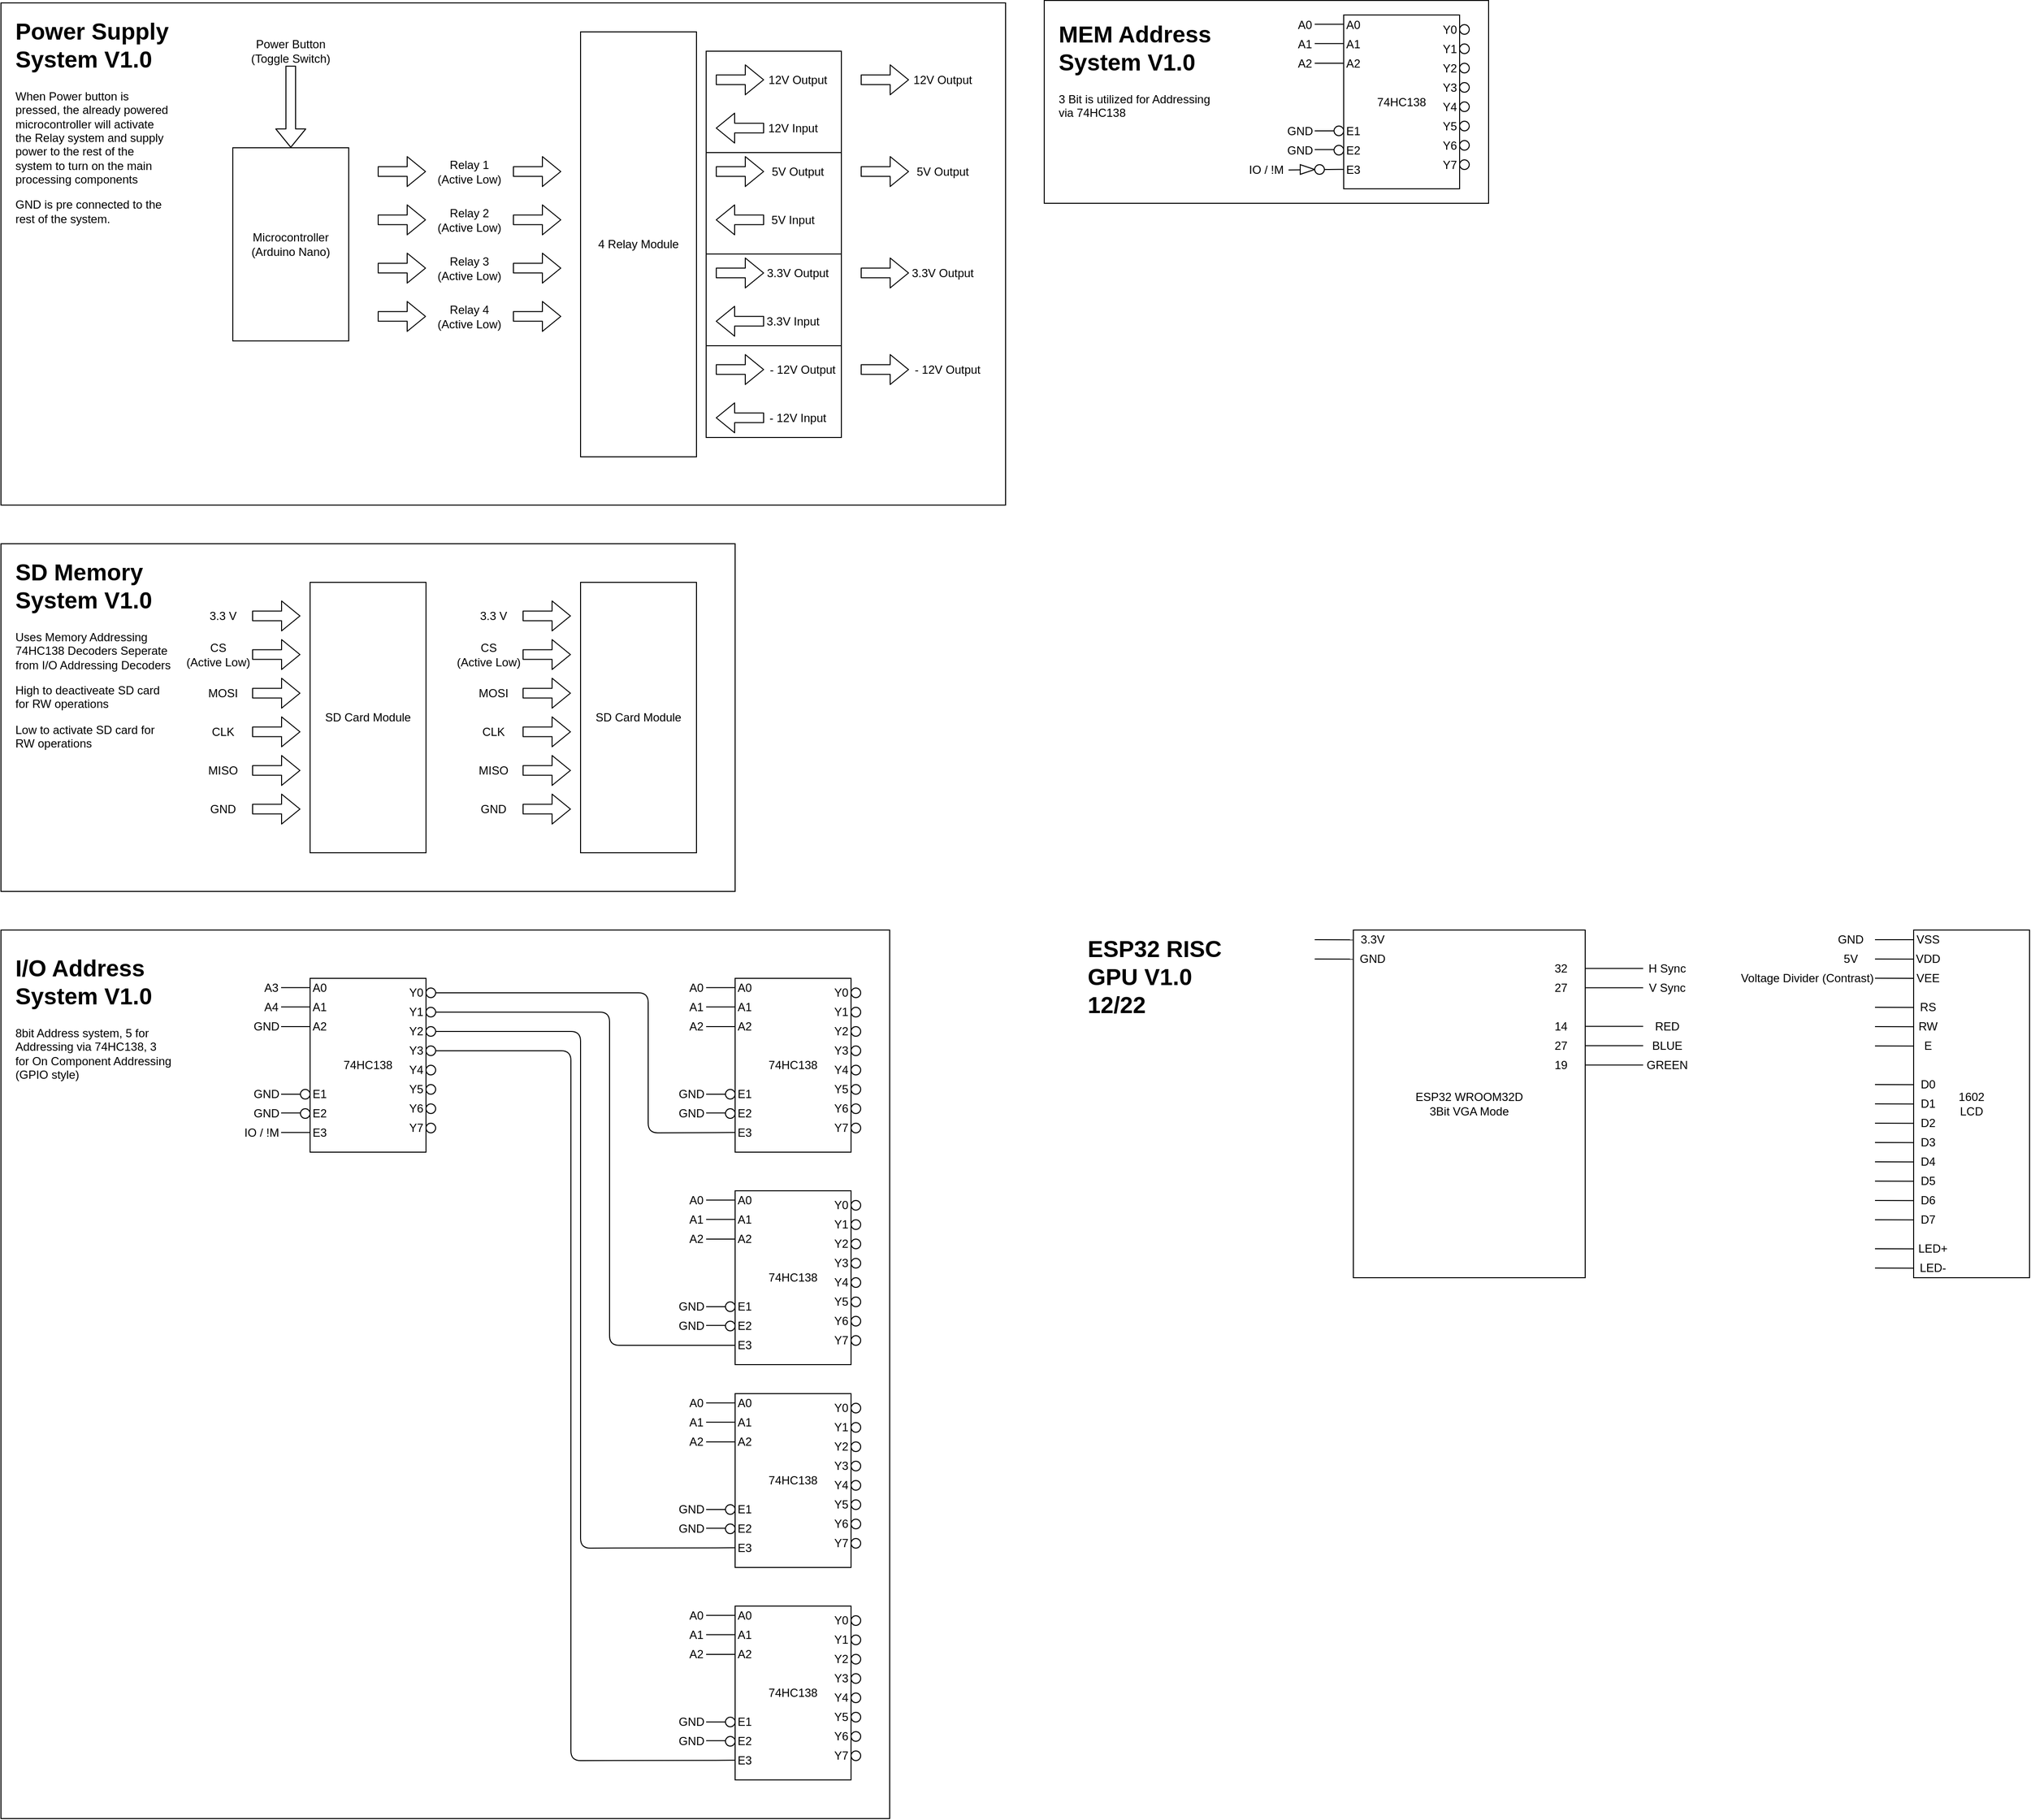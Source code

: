 <mxfile>
    <diagram id="TJpPYVwYmw6mHWiT4oh2" name="Page-1">
        <mxGraphModel dx="1177" dy="832" grid="1" gridSize="10" guides="1" tooltips="1" connect="1" arrows="1" fold="1" page="1" pageScale="1" pageWidth="850" pageHeight="1100" math="0" shadow="0">
            <root>
                <mxCell id="0"/>
                <mxCell id="1" parent="0"/>
                <mxCell id="482" value="" style="rounded=0;whiteSpace=wrap;html=1;strokeColor=default;fillColor=none;" parent="1" vertex="1">
                    <mxGeometry x="40" y="1000" width="920" height="920" as="geometry"/>
                </mxCell>
                <mxCell id="59" value="" style="rounded=0;whiteSpace=wrap;html=1;fillColor=none;" parent="1" vertex="1">
                    <mxGeometry x="40" y="600" width="760" height="360" as="geometry"/>
                </mxCell>
                <mxCell id="57" value="" style="rounded=0;whiteSpace=wrap;html=1;fillColor=none;" parent="1" vertex="1">
                    <mxGeometry x="40" y="40" width="1040" height="520" as="geometry"/>
                </mxCell>
                <mxCell id="2" value="Microcontroller&lt;br&gt;(Arduino Nano)" style="rounded=0;whiteSpace=wrap;html=1;" parent="1" vertex="1">
                    <mxGeometry x="280" y="190" width="120" height="200" as="geometry"/>
                </mxCell>
                <mxCell id="4" value="" style="shape=flexArrow;endArrow=classic;html=1;entryX=0.5;entryY=0;entryDx=0;entryDy=0;exitX=0.5;exitY=1;exitDx=0;exitDy=0;" parent="1" source="9" target="2" edge="1">
                    <mxGeometry width="50" height="50" relative="1" as="geometry">
                        <mxPoint x="220" y="230" as="sourcePoint"/>
                        <mxPoint x="270" y="230" as="targetPoint"/>
                    </mxGeometry>
                </mxCell>
                <mxCell id="5" value="" style="shape=flexArrow;endArrow=classic;html=1;" parent="1" edge="1">
                    <mxGeometry width="50" height="50" relative="1" as="geometry">
                        <mxPoint x="430.0" y="214.66" as="sourcePoint"/>
                        <mxPoint x="480.0" y="214.66" as="targetPoint"/>
                    </mxGeometry>
                </mxCell>
                <mxCell id="6" value="" style="shape=flexArrow;endArrow=classic;html=1;" parent="1" edge="1">
                    <mxGeometry width="50" height="50" relative="1" as="geometry">
                        <mxPoint x="430" y="264.66" as="sourcePoint"/>
                        <mxPoint x="480" y="264.66" as="targetPoint"/>
                    </mxGeometry>
                </mxCell>
                <mxCell id="7" value="" style="shape=flexArrow;endArrow=classic;html=1;" parent="1" edge="1">
                    <mxGeometry width="50" height="50" relative="1" as="geometry">
                        <mxPoint x="430" y="314.66" as="sourcePoint"/>
                        <mxPoint x="480" y="314.66" as="targetPoint"/>
                    </mxGeometry>
                </mxCell>
                <mxCell id="9" value="Power Button (Toggle Switch)" style="text;html=1;strokeColor=none;fillColor=none;align=center;verticalAlign=middle;whiteSpace=wrap;rounded=0;" parent="1" vertex="1">
                    <mxGeometry x="295" y="75" width="90" height="30" as="geometry"/>
                </mxCell>
                <mxCell id="10" value="Relay 1&lt;br&gt;(Active Low)" style="text;html=1;strokeColor=none;fillColor=none;align=center;verticalAlign=middle;whiteSpace=wrap;rounded=0;" parent="1" vertex="1">
                    <mxGeometry x="480" y="200" width="90" height="30" as="geometry"/>
                </mxCell>
                <mxCell id="11" value="Relay 2 &lt;br&gt;(Active Low)" style="text;html=1;strokeColor=none;fillColor=none;align=center;verticalAlign=middle;whiteSpace=wrap;rounded=0;" parent="1" vertex="1">
                    <mxGeometry x="480" y="250" width="90" height="30" as="geometry"/>
                </mxCell>
                <mxCell id="12" value="Relay 3&lt;br&gt;(Active Low)" style="text;html=1;strokeColor=none;fillColor=none;align=center;verticalAlign=middle;whiteSpace=wrap;rounded=0;" parent="1" vertex="1">
                    <mxGeometry x="480" y="300" width="90" height="30" as="geometry"/>
                </mxCell>
                <mxCell id="13" value="" style="shape=flexArrow;endArrow=classic;html=1;" parent="1" edge="1">
                    <mxGeometry width="50" height="50" relative="1" as="geometry">
                        <mxPoint x="430" y="364.66" as="sourcePoint"/>
                        <mxPoint x="480" y="364.66" as="targetPoint"/>
                    </mxGeometry>
                </mxCell>
                <mxCell id="14" value="Relay 4&lt;br&gt;(Active Low)" style="text;html=1;strokeColor=none;fillColor=none;align=center;verticalAlign=middle;whiteSpace=wrap;rounded=0;" parent="1" vertex="1">
                    <mxGeometry x="480" y="350" width="90" height="30" as="geometry"/>
                </mxCell>
                <mxCell id="15" value="" style="shape=flexArrow;endArrow=classic;html=1;" parent="1" edge="1">
                    <mxGeometry width="50" height="50" relative="1" as="geometry">
                        <mxPoint x="570" y="214.66" as="sourcePoint"/>
                        <mxPoint x="620" y="214.66" as="targetPoint"/>
                    </mxGeometry>
                </mxCell>
                <mxCell id="16" value="" style="shape=flexArrow;endArrow=classic;html=1;" parent="1" edge="1">
                    <mxGeometry width="50" height="50" relative="1" as="geometry">
                        <mxPoint x="570" y="264.66" as="sourcePoint"/>
                        <mxPoint x="620" y="264.66" as="targetPoint"/>
                    </mxGeometry>
                </mxCell>
                <mxCell id="17" value="" style="shape=flexArrow;endArrow=classic;html=1;" parent="1" edge="1">
                    <mxGeometry width="50" height="50" relative="1" as="geometry">
                        <mxPoint x="570" y="314.66" as="sourcePoint"/>
                        <mxPoint x="620" y="314.66" as="targetPoint"/>
                    </mxGeometry>
                </mxCell>
                <mxCell id="18" value="" style="shape=flexArrow;endArrow=classic;html=1;" parent="1" edge="1">
                    <mxGeometry width="50" height="50" relative="1" as="geometry">
                        <mxPoint x="570" y="364.66" as="sourcePoint"/>
                        <mxPoint x="620" y="364.66" as="targetPoint"/>
                    </mxGeometry>
                </mxCell>
                <mxCell id="19" value="4 Relay Module" style="rounded=0;whiteSpace=wrap;html=1;" parent="1" vertex="1">
                    <mxGeometry x="640" y="70" width="120" height="440" as="geometry"/>
                </mxCell>
                <mxCell id="20" value="" style="shape=flexArrow;endArrow=classic;html=1;" parent="1" edge="1">
                    <mxGeometry width="50" height="50" relative="1" as="geometry">
                        <mxPoint x="780" y="119.66" as="sourcePoint"/>
                        <mxPoint x="830" y="119.66" as="targetPoint"/>
                    </mxGeometry>
                </mxCell>
                <mxCell id="21" value="" style="shape=flexArrow;endArrow=classic;html=1;" parent="1" edge="1">
                    <mxGeometry width="50" height="50" relative="1" as="geometry">
                        <mxPoint x="830" y="169.66" as="sourcePoint"/>
                        <mxPoint x="780" y="169.66" as="targetPoint"/>
                    </mxGeometry>
                </mxCell>
                <mxCell id="29" value="12V Output" style="text;html=1;strokeColor=none;fillColor=none;align=center;verticalAlign=middle;whiteSpace=wrap;rounded=0;" parent="1" vertex="1">
                    <mxGeometry x="830" y="105" width="70" height="30" as="geometry"/>
                </mxCell>
                <mxCell id="31" value="12V Input" style="text;html=1;strokeColor=none;fillColor=none;align=center;verticalAlign=middle;whiteSpace=wrap;rounded=0;" parent="1" vertex="1">
                    <mxGeometry x="830" y="155" width="60" height="30" as="geometry"/>
                </mxCell>
                <mxCell id="32" value="" style="shape=flexArrow;endArrow=classic;html=1;" parent="1" edge="1">
                    <mxGeometry width="50" height="50" relative="1" as="geometry">
                        <mxPoint x="780" y="214.66" as="sourcePoint"/>
                        <mxPoint x="830" y="214.66" as="targetPoint"/>
                    </mxGeometry>
                </mxCell>
                <mxCell id="33" value="" style="shape=flexArrow;endArrow=classic;html=1;" parent="1" edge="1">
                    <mxGeometry width="50" height="50" relative="1" as="geometry">
                        <mxPoint x="830" y="264.66" as="sourcePoint"/>
                        <mxPoint x="780" y="264.66" as="targetPoint"/>
                    </mxGeometry>
                </mxCell>
                <mxCell id="34" value="5V Output" style="text;html=1;strokeColor=none;fillColor=none;align=center;verticalAlign=middle;whiteSpace=wrap;rounded=0;" parent="1" vertex="1">
                    <mxGeometry x="830" y="200" width="70" height="30" as="geometry"/>
                </mxCell>
                <mxCell id="35" value="5V Input" style="text;html=1;strokeColor=none;fillColor=none;align=center;verticalAlign=middle;whiteSpace=wrap;rounded=0;" parent="1" vertex="1">
                    <mxGeometry x="830" y="250" width="60" height="30" as="geometry"/>
                </mxCell>
                <mxCell id="36" value="" style="shape=flexArrow;endArrow=classic;html=1;" parent="1" edge="1">
                    <mxGeometry width="50" height="50" relative="1" as="geometry">
                        <mxPoint x="780" y="319.66" as="sourcePoint"/>
                        <mxPoint x="830" y="319.66" as="targetPoint"/>
                    </mxGeometry>
                </mxCell>
                <mxCell id="37" value="" style="shape=flexArrow;endArrow=classic;html=1;" parent="1" edge="1">
                    <mxGeometry width="50" height="50" relative="1" as="geometry">
                        <mxPoint x="830" y="369.66" as="sourcePoint"/>
                        <mxPoint x="780" y="369.66" as="targetPoint"/>
                    </mxGeometry>
                </mxCell>
                <mxCell id="38" value="3.3V Output" style="text;html=1;strokeColor=none;fillColor=none;align=center;verticalAlign=middle;whiteSpace=wrap;rounded=0;" parent="1" vertex="1">
                    <mxGeometry x="830" y="305" width="70" height="30" as="geometry"/>
                </mxCell>
                <mxCell id="39" value="3.3V Input" style="text;html=1;strokeColor=none;fillColor=none;align=center;verticalAlign=middle;whiteSpace=wrap;rounded=0;" parent="1" vertex="1">
                    <mxGeometry x="830" y="355" width="60" height="30" as="geometry"/>
                </mxCell>
                <mxCell id="40" value="" style="shape=flexArrow;endArrow=classic;html=1;" parent="1" edge="1">
                    <mxGeometry width="50" height="50" relative="1" as="geometry">
                        <mxPoint x="780" y="419.66" as="sourcePoint"/>
                        <mxPoint x="830" y="419.66" as="targetPoint"/>
                    </mxGeometry>
                </mxCell>
                <mxCell id="41" value="" style="shape=flexArrow;endArrow=classic;html=1;" parent="1" edge="1">
                    <mxGeometry width="50" height="50" relative="1" as="geometry">
                        <mxPoint x="830" y="469.66" as="sourcePoint"/>
                        <mxPoint x="780" y="469.66" as="targetPoint"/>
                    </mxGeometry>
                </mxCell>
                <mxCell id="42" value="- 12V Output" style="text;html=1;strokeColor=none;fillColor=none;align=center;verticalAlign=middle;whiteSpace=wrap;rounded=0;" parent="1" vertex="1">
                    <mxGeometry x="830" y="405" width="80" height="30" as="geometry"/>
                </mxCell>
                <mxCell id="43" value="- 12V Input" style="text;html=1;strokeColor=none;fillColor=none;align=center;verticalAlign=middle;whiteSpace=wrap;rounded=0;" parent="1" vertex="1">
                    <mxGeometry x="830" y="455" width="70" height="30" as="geometry"/>
                </mxCell>
                <mxCell id="44" value="" style="rounded=0;whiteSpace=wrap;html=1;fillColor=none;" parent="1" vertex="1">
                    <mxGeometry x="770" y="90" width="140" height="105" as="geometry"/>
                </mxCell>
                <mxCell id="45" value="" style="rounded=0;whiteSpace=wrap;html=1;fillColor=none;" parent="1" vertex="1">
                    <mxGeometry x="770" y="195" width="140" height="105" as="geometry"/>
                </mxCell>
                <mxCell id="46" value="" style="rounded=0;whiteSpace=wrap;html=1;fillColor=none;" parent="1" vertex="1">
                    <mxGeometry x="770" y="300" width="140" height="95" as="geometry"/>
                </mxCell>
                <mxCell id="47" value="" style="rounded=0;whiteSpace=wrap;html=1;fillColor=none;" parent="1" vertex="1">
                    <mxGeometry x="770" y="395" width="140" height="95" as="geometry"/>
                </mxCell>
                <mxCell id="49" value="" style="shape=flexArrow;endArrow=classic;html=1;" parent="1" edge="1">
                    <mxGeometry width="50" height="50" relative="1" as="geometry">
                        <mxPoint x="930" y="214.66" as="sourcePoint"/>
                        <mxPoint x="980" y="214.66" as="targetPoint"/>
                    </mxGeometry>
                </mxCell>
                <mxCell id="50" value="5V Output" style="text;html=1;strokeColor=none;fillColor=none;align=center;verticalAlign=middle;whiteSpace=wrap;rounded=0;" parent="1" vertex="1">
                    <mxGeometry x="980" y="200" width="70" height="30" as="geometry"/>
                </mxCell>
                <mxCell id="51" value="" style="shape=flexArrow;endArrow=classic;html=1;" parent="1" edge="1">
                    <mxGeometry width="50" height="50" relative="1" as="geometry">
                        <mxPoint x="930" y="119.66" as="sourcePoint"/>
                        <mxPoint x="980" y="119.66" as="targetPoint"/>
                    </mxGeometry>
                </mxCell>
                <mxCell id="52" value="12V Output" style="text;html=1;strokeColor=none;fillColor=none;align=center;verticalAlign=middle;whiteSpace=wrap;rounded=0;" parent="1" vertex="1">
                    <mxGeometry x="980" y="105" width="70" height="30" as="geometry"/>
                </mxCell>
                <mxCell id="53" value="" style="shape=flexArrow;endArrow=classic;html=1;" parent="1" edge="1">
                    <mxGeometry width="50" height="50" relative="1" as="geometry">
                        <mxPoint x="930" y="319.66" as="sourcePoint"/>
                        <mxPoint x="980" y="319.66" as="targetPoint"/>
                    </mxGeometry>
                </mxCell>
                <mxCell id="54" value="3.3V Output" style="text;html=1;strokeColor=none;fillColor=none;align=center;verticalAlign=middle;whiteSpace=wrap;rounded=0;" parent="1" vertex="1">
                    <mxGeometry x="980" y="305" width="70" height="30" as="geometry"/>
                </mxCell>
                <mxCell id="55" value="" style="shape=flexArrow;endArrow=classic;html=1;" parent="1" edge="1">
                    <mxGeometry width="50" height="50" relative="1" as="geometry">
                        <mxPoint x="930" y="419.66" as="sourcePoint"/>
                        <mxPoint x="980" y="419.66" as="targetPoint"/>
                    </mxGeometry>
                </mxCell>
                <mxCell id="56" value="- 12V Output" style="text;html=1;strokeColor=none;fillColor=none;align=center;verticalAlign=middle;whiteSpace=wrap;rounded=0;" parent="1" vertex="1">
                    <mxGeometry x="980" y="405" width="80" height="30" as="geometry"/>
                </mxCell>
                <mxCell id="61" value="SD Card Module" style="rounded=0;whiteSpace=wrap;html=1;fillColor=default;" parent="1" vertex="1">
                    <mxGeometry x="360" y="640" width="120" height="280" as="geometry"/>
                </mxCell>
                <mxCell id="62" value="" style="shape=flexArrow;endArrow=classic;html=1;" parent="1" edge="1">
                    <mxGeometry width="50" height="50" relative="1" as="geometry">
                        <mxPoint x="300" y="674.76" as="sourcePoint"/>
                        <mxPoint x="350" y="674.76" as="targetPoint"/>
                    </mxGeometry>
                </mxCell>
                <mxCell id="64" value="3.3 V" style="text;html=1;strokeColor=none;fillColor=none;align=center;verticalAlign=middle;whiteSpace=wrap;rounded=0;" parent="1" vertex="1">
                    <mxGeometry x="240" y="660" width="60" height="30" as="geometry"/>
                </mxCell>
                <mxCell id="65" value="" style="shape=flexArrow;endArrow=classic;html=1;" parent="1" edge="1">
                    <mxGeometry width="50" height="50" relative="1" as="geometry">
                        <mxPoint x="300" y="714.76" as="sourcePoint"/>
                        <mxPoint x="350" y="714.76" as="targetPoint"/>
                    </mxGeometry>
                </mxCell>
                <mxCell id="66" value="CS &lt;br&gt;(Active Low)" style="text;html=1;strokeColor=none;fillColor=none;align=center;verticalAlign=middle;whiteSpace=wrap;rounded=0;" parent="1" vertex="1">
                    <mxGeometry x="230" y="700" width="70" height="30" as="geometry"/>
                </mxCell>
                <mxCell id="67" value="" style="shape=flexArrow;endArrow=classic;html=1;" parent="1" edge="1">
                    <mxGeometry width="50" height="50" relative="1" as="geometry">
                        <mxPoint x="300" y="754.76" as="sourcePoint"/>
                        <mxPoint x="350" y="754.76" as="targetPoint"/>
                    </mxGeometry>
                </mxCell>
                <mxCell id="68" value="MOSI" style="text;html=1;strokeColor=none;fillColor=none;align=center;verticalAlign=middle;whiteSpace=wrap;rounded=0;" parent="1" vertex="1">
                    <mxGeometry x="240" y="740" width="60" height="30" as="geometry"/>
                </mxCell>
                <mxCell id="69" value="" style="shape=flexArrow;endArrow=classic;html=1;" parent="1" edge="1">
                    <mxGeometry width="50" height="50" relative="1" as="geometry">
                        <mxPoint x="300" y="794.76" as="sourcePoint"/>
                        <mxPoint x="350" y="794.76" as="targetPoint"/>
                    </mxGeometry>
                </mxCell>
                <mxCell id="70" value="CLK" style="text;html=1;strokeColor=none;fillColor=none;align=center;verticalAlign=middle;whiteSpace=wrap;rounded=0;" parent="1" vertex="1">
                    <mxGeometry x="240" y="780" width="60" height="30" as="geometry"/>
                </mxCell>
                <mxCell id="71" value="" style="shape=flexArrow;endArrow=classic;html=1;" parent="1" edge="1">
                    <mxGeometry width="50" height="50" relative="1" as="geometry">
                        <mxPoint x="300" y="834.76" as="sourcePoint"/>
                        <mxPoint x="350" y="834.76" as="targetPoint"/>
                    </mxGeometry>
                </mxCell>
                <mxCell id="72" value="MISO" style="text;html=1;strokeColor=none;fillColor=none;align=center;verticalAlign=middle;whiteSpace=wrap;rounded=0;" parent="1" vertex="1">
                    <mxGeometry x="240" y="820" width="60" height="30" as="geometry"/>
                </mxCell>
                <mxCell id="73" value="" style="shape=flexArrow;endArrow=classic;html=1;" parent="1" edge="1">
                    <mxGeometry width="50" height="50" relative="1" as="geometry">
                        <mxPoint x="300" y="874.76" as="sourcePoint"/>
                        <mxPoint x="350" y="874.76" as="targetPoint"/>
                    </mxGeometry>
                </mxCell>
                <mxCell id="74" value="GND" style="text;html=1;strokeColor=none;fillColor=none;align=center;verticalAlign=middle;whiteSpace=wrap;rounded=0;" parent="1" vertex="1">
                    <mxGeometry x="240" y="860" width="60" height="30" as="geometry"/>
                </mxCell>
                <mxCell id="75" value="SD Card Module" style="rounded=0;whiteSpace=wrap;html=1;fillColor=default;" parent="1" vertex="1">
                    <mxGeometry x="640" y="640" width="120" height="280" as="geometry"/>
                </mxCell>
                <mxCell id="76" value="" style="shape=flexArrow;endArrow=classic;html=1;" parent="1" edge="1">
                    <mxGeometry width="50" height="50" relative="1" as="geometry">
                        <mxPoint x="580" y="674.76" as="sourcePoint"/>
                        <mxPoint x="630" y="674.76" as="targetPoint"/>
                    </mxGeometry>
                </mxCell>
                <mxCell id="77" value="3.3 V" style="text;html=1;strokeColor=none;fillColor=none;align=center;verticalAlign=middle;whiteSpace=wrap;rounded=0;" parent="1" vertex="1">
                    <mxGeometry x="520" y="660" width="60" height="30" as="geometry"/>
                </mxCell>
                <mxCell id="78" value="" style="shape=flexArrow;endArrow=classic;html=1;" parent="1" edge="1">
                    <mxGeometry width="50" height="50" relative="1" as="geometry">
                        <mxPoint x="580" y="714.76" as="sourcePoint"/>
                        <mxPoint x="630" y="714.76" as="targetPoint"/>
                    </mxGeometry>
                </mxCell>
                <mxCell id="79" value="CS &lt;br&gt;(Active Low)" style="text;html=1;strokeColor=none;fillColor=none;align=center;verticalAlign=middle;whiteSpace=wrap;rounded=0;" parent="1" vertex="1">
                    <mxGeometry x="510" y="700" width="70" height="30" as="geometry"/>
                </mxCell>
                <mxCell id="80" value="" style="shape=flexArrow;endArrow=classic;html=1;" parent="1" edge="1">
                    <mxGeometry width="50" height="50" relative="1" as="geometry">
                        <mxPoint x="580" y="754.76" as="sourcePoint"/>
                        <mxPoint x="630" y="754.76" as="targetPoint"/>
                    </mxGeometry>
                </mxCell>
                <mxCell id="81" value="MOSI" style="text;html=1;strokeColor=none;fillColor=none;align=center;verticalAlign=middle;whiteSpace=wrap;rounded=0;" parent="1" vertex="1">
                    <mxGeometry x="520" y="740" width="60" height="30" as="geometry"/>
                </mxCell>
                <mxCell id="82" value="" style="shape=flexArrow;endArrow=classic;html=1;" parent="1" edge="1">
                    <mxGeometry width="50" height="50" relative="1" as="geometry">
                        <mxPoint x="580" y="794.76" as="sourcePoint"/>
                        <mxPoint x="630" y="794.76" as="targetPoint"/>
                    </mxGeometry>
                </mxCell>
                <mxCell id="83" value="CLK" style="text;html=1;strokeColor=none;fillColor=none;align=center;verticalAlign=middle;whiteSpace=wrap;rounded=0;" parent="1" vertex="1">
                    <mxGeometry x="520" y="780" width="60" height="30" as="geometry"/>
                </mxCell>
                <mxCell id="84" value="" style="shape=flexArrow;endArrow=classic;html=1;" parent="1" edge="1">
                    <mxGeometry width="50" height="50" relative="1" as="geometry">
                        <mxPoint x="580" y="834.76" as="sourcePoint"/>
                        <mxPoint x="630" y="834.76" as="targetPoint"/>
                    </mxGeometry>
                </mxCell>
                <mxCell id="85" value="MISO" style="text;html=1;strokeColor=none;fillColor=none;align=center;verticalAlign=middle;whiteSpace=wrap;rounded=0;" parent="1" vertex="1">
                    <mxGeometry x="520" y="820" width="60" height="30" as="geometry"/>
                </mxCell>
                <mxCell id="86" value="" style="shape=flexArrow;endArrow=classic;html=1;" parent="1" edge="1">
                    <mxGeometry width="50" height="50" relative="1" as="geometry">
                        <mxPoint x="580" y="874.76" as="sourcePoint"/>
                        <mxPoint x="630" y="874.76" as="targetPoint"/>
                    </mxGeometry>
                </mxCell>
                <mxCell id="87" value="GND" style="text;html=1;strokeColor=none;fillColor=none;align=center;verticalAlign=middle;whiteSpace=wrap;rounded=0;" parent="1" vertex="1">
                    <mxGeometry x="520" y="860" width="60" height="30" as="geometry"/>
                </mxCell>
                <mxCell id="89" value="&lt;h1&gt;SD Memory System V1.0&lt;/h1&gt;&lt;p&gt;Uses Memory Addressing 74HC138 Decoders Seperate from I/O Addressing Decoders&lt;/p&gt;&lt;p&gt;High to deactiveate SD card for RW operations&lt;/p&gt;&lt;p&gt;Low to activate SD card for RW operations&lt;/p&gt;" style="text;html=1;strokeColor=none;fillColor=none;spacing=5;spacingTop=-20;whiteSpace=wrap;overflow=hidden;rounded=0;" parent="1" vertex="1">
                    <mxGeometry x="50" y="610" width="170" height="330" as="geometry"/>
                </mxCell>
                <mxCell id="90" value="&lt;h1&gt;Power Supply System V1.0&lt;/h1&gt;&lt;p&gt;When Power button is pressed, the already powered microcontroller will activate the Relay system and supply power to the rest of the system to turn on the main processing components&lt;/p&gt;&lt;p&gt;GND is pre connected to the rest of the system.&lt;/p&gt;" style="text;html=1;strokeColor=none;fillColor=none;spacing=5;spacingTop=-20;whiteSpace=wrap;overflow=hidden;rounded=0;" parent="1" vertex="1">
                    <mxGeometry x="50" y="50" width="170" height="330" as="geometry"/>
                </mxCell>
                <mxCell id="91" value="74HC138" style="rounded=0;whiteSpace=wrap;html=1;fillColor=default;" parent="1" vertex="1">
                    <mxGeometry x="360" y="1050" width="120" height="180" as="geometry"/>
                </mxCell>
                <mxCell id="93" value="A0" style="text;html=1;strokeColor=none;fillColor=none;align=center;verticalAlign=middle;whiteSpace=wrap;rounded=0;" parent="1" vertex="1">
                    <mxGeometry x="360" y="1050" width="20" height="20" as="geometry"/>
                </mxCell>
                <mxCell id="117" value="&lt;h1&gt;I/O Address System V1.0&lt;/h1&gt;&lt;div&gt;8bit Address system, 5 for Addressing via 74HC138, 3 for On Component Addressing (GPIO style)&lt;/div&gt;" style="text;html=1;strokeColor=none;fillColor=none;spacing=5;spacingTop=-20;whiteSpace=wrap;overflow=hidden;rounded=0;" parent="1" vertex="1">
                    <mxGeometry x="50" y="1020" width="170" height="330" as="geometry"/>
                </mxCell>
                <mxCell id="118" value="" style="ellipse;whiteSpace=wrap;html=1;aspect=fixed;strokeColor=default;fillColor=default;" parent="1" vertex="1">
                    <mxGeometry x="480" y="1060" width="10" height="10" as="geometry"/>
                </mxCell>
                <mxCell id="119" value="" style="ellipse;whiteSpace=wrap;html=1;aspect=fixed;strokeColor=default;fillColor=default;" parent="1" vertex="1">
                    <mxGeometry x="480" y="1080" width="10" height="10" as="geometry"/>
                </mxCell>
                <mxCell id="121" value="" style="ellipse;whiteSpace=wrap;html=1;aspect=fixed;strokeColor=default;fillColor=default;" parent="1" vertex="1">
                    <mxGeometry x="480" y="1100" width="10" height="10" as="geometry"/>
                </mxCell>
                <mxCell id="122" value="" style="ellipse;whiteSpace=wrap;html=1;aspect=fixed;strokeColor=default;fillColor=default;" parent="1" vertex="1">
                    <mxGeometry x="480" y="1120" width="10" height="10" as="geometry"/>
                </mxCell>
                <mxCell id="123" value="" style="ellipse;whiteSpace=wrap;html=1;aspect=fixed;strokeColor=default;fillColor=default;" parent="1" vertex="1">
                    <mxGeometry x="480" y="1140" width="10" height="10" as="geometry"/>
                </mxCell>
                <mxCell id="124" value="" style="ellipse;whiteSpace=wrap;html=1;aspect=fixed;strokeColor=default;fillColor=default;" parent="1" vertex="1">
                    <mxGeometry x="480" y="1160" width="10" height="10" as="geometry"/>
                </mxCell>
                <mxCell id="125" value="" style="ellipse;whiteSpace=wrap;html=1;aspect=fixed;strokeColor=default;fillColor=default;" parent="1" vertex="1">
                    <mxGeometry x="480" y="1180" width="10" height="10" as="geometry"/>
                </mxCell>
                <mxCell id="126" value="" style="ellipse;whiteSpace=wrap;html=1;aspect=fixed;strokeColor=default;fillColor=default;" parent="1" vertex="1">
                    <mxGeometry x="480" y="1200" width="10" height="10" as="geometry"/>
                </mxCell>
                <mxCell id="127" value="" style="endArrow=none;html=1;" parent="1" edge="1">
                    <mxGeometry width="50" height="50" relative="1" as="geometry">
                        <mxPoint x="330" y="1059.67" as="sourcePoint"/>
                        <mxPoint x="360" y="1059.67" as="targetPoint"/>
                        <Array as="points">
                            <mxPoint x="350" y="1059.67"/>
                        </Array>
                    </mxGeometry>
                </mxCell>
                <mxCell id="128" value="" style="endArrow=none;html=1;" parent="1" edge="1">
                    <mxGeometry width="50" height="50" relative="1" as="geometry">
                        <mxPoint x="330" y="1079.67" as="sourcePoint"/>
                        <mxPoint x="360" y="1079.67" as="targetPoint"/>
                        <Array as="points">
                            <mxPoint x="350" y="1079.67"/>
                        </Array>
                    </mxGeometry>
                </mxCell>
                <mxCell id="129" value="" style="endArrow=none;html=1;" parent="1" edge="1">
                    <mxGeometry width="50" height="50" relative="1" as="geometry">
                        <mxPoint x="330" y="1100" as="sourcePoint"/>
                        <mxPoint x="360" y="1100" as="targetPoint"/>
                        <Array as="points">
                            <mxPoint x="350" y="1100"/>
                        </Array>
                    </mxGeometry>
                </mxCell>
                <mxCell id="130" value="" style="endArrow=none;html=1;" parent="1" edge="1">
                    <mxGeometry width="50" height="50" relative="1" as="geometry">
                        <mxPoint x="330" y="1170" as="sourcePoint"/>
                        <mxPoint x="360" y="1170" as="targetPoint"/>
                        <Array as="points">
                            <mxPoint x="350" y="1170"/>
                        </Array>
                    </mxGeometry>
                </mxCell>
                <mxCell id="131" value="" style="endArrow=none;html=1;" parent="1" edge="1">
                    <mxGeometry width="50" height="50" relative="1" as="geometry">
                        <mxPoint x="330" y="1189.34" as="sourcePoint"/>
                        <mxPoint x="360" y="1189.34" as="targetPoint"/>
                        <Array as="points">
                            <mxPoint x="350" y="1189.34"/>
                        </Array>
                    </mxGeometry>
                </mxCell>
                <mxCell id="132" value="" style="endArrow=none;html=1;" parent="1" edge="1">
                    <mxGeometry width="50" height="50" relative="1" as="geometry">
                        <mxPoint x="330" y="1209.67" as="sourcePoint"/>
                        <mxPoint x="360" y="1209.67" as="targetPoint"/>
                        <Array as="points">
                            <mxPoint x="350" y="1209.67"/>
                        </Array>
                    </mxGeometry>
                </mxCell>
                <mxCell id="133" value="A1" style="text;html=1;strokeColor=none;fillColor=none;align=center;verticalAlign=middle;whiteSpace=wrap;rounded=0;" parent="1" vertex="1">
                    <mxGeometry x="360" y="1070" width="20" height="20" as="geometry"/>
                </mxCell>
                <mxCell id="134" value="A2" style="text;html=1;strokeColor=none;fillColor=none;align=center;verticalAlign=middle;whiteSpace=wrap;rounded=0;" parent="1" vertex="1">
                    <mxGeometry x="360" y="1090" width="20" height="20" as="geometry"/>
                </mxCell>
                <mxCell id="135" value="Y0" style="text;html=1;strokeColor=none;fillColor=none;align=center;verticalAlign=middle;whiteSpace=wrap;rounded=0;" parent="1" vertex="1">
                    <mxGeometry x="460" y="1055" width="20" height="20" as="geometry"/>
                </mxCell>
                <mxCell id="136" value="Y1" style="text;html=1;strokeColor=none;fillColor=none;align=center;verticalAlign=middle;whiteSpace=wrap;rounded=0;" parent="1" vertex="1">
                    <mxGeometry x="460" y="1075" width="20" height="20" as="geometry"/>
                </mxCell>
                <mxCell id="137" value="E1" style="text;html=1;strokeColor=none;fillColor=none;align=center;verticalAlign=middle;whiteSpace=wrap;rounded=0;" parent="1" vertex="1">
                    <mxGeometry x="360" y="1160" width="20" height="20" as="geometry"/>
                </mxCell>
                <mxCell id="138" value="E2" style="text;html=1;strokeColor=none;fillColor=none;align=center;verticalAlign=middle;whiteSpace=wrap;rounded=0;" parent="1" vertex="1">
                    <mxGeometry x="360" y="1180" width="20" height="20" as="geometry"/>
                </mxCell>
                <mxCell id="139" value="E3" style="text;html=1;strokeColor=none;fillColor=none;align=center;verticalAlign=middle;whiteSpace=wrap;rounded=0;" parent="1" vertex="1">
                    <mxGeometry x="360" y="1200" width="20" height="20" as="geometry"/>
                </mxCell>
                <mxCell id="140" value="Y2" style="text;html=1;strokeColor=none;fillColor=none;align=center;verticalAlign=middle;whiteSpace=wrap;rounded=0;" parent="1" vertex="1">
                    <mxGeometry x="460" y="1095" width="20" height="20" as="geometry"/>
                </mxCell>
                <mxCell id="141" value="Y3" style="text;html=1;strokeColor=none;fillColor=none;align=center;verticalAlign=middle;whiteSpace=wrap;rounded=0;" parent="1" vertex="1">
                    <mxGeometry x="460" y="1115" width="20" height="20" as="geometry"/>
                </mxCell>
                <mxCell id="142" value="Y4" style="text;html=1;strokeColor=none;fillColor=none;align=center;verticalAlign=middle;whiteSpace=wrap;rounded=0;" parent="1" vertex="1">
                    <mxGeometry x="460" y="1135" width="20" height="20" as="geometry"/>
                </mxCell>
                <mxCell id="143" value="Y5" style="text;html=1;strokeColor=none;fillColor=none;align=center;verticalAlign=middle;whiteSpace=wrap;rounded=0;" parent="1" vertex="1">
                    <mxGeometry x="460" y="1155" width="20" height="20" as="geometry"/>
                </mxCell>
                <mxCell id="144" value="Y6" style="text;html=1;strokeColor=none;fillColor=none;align=center;verticalAlign=middle;whiteSpace=wrap;rounded=0;" parent="1" vertex="1">
                    <mxGeometry x="460" y="1175" width="20" height="20" as="geometry"/>
                </mxCell>
                <mxCell id="145" value="Y7" style="text;html=1;strokeColor=none;fillColor=none;align=center;verticalAlign=middle;whiteSpace=wrap;rounded=0;" parent="1" vertex="1">
                    <mxGeometry x="460" y="1195" width="20" height="20" as="geometry"/>
                </mxCell>
                <mxCell id="146" value="" style="ellipse;whiteSpace=wrap;html=1;aspect=fixed;strokeColor=default;fillColor=default;" parent="1" vertex="1">
                    <mxGeometry x="350" y="1165" width="10" height="10" as="geometry"/>
                </mxCell>
                <mxCell id="147" value="" style="ellipse;whiteSpace=wrap;html=1;aspect=fixed;strokeColor=default;fillColor=default;" parent="1" vertex="1">
                    <mxGeometry x="350" y="1185" width="10" height="10" as="geometry"/>
                </mxCell>
                <mxCell id="148" value="74HC138" style="rounded=0;whiteSpace=wrap;html=1;fillColor=default;" parent="1" vertex="1">
                    <mxGeometry x="800" y="1050" width="120" height="180" as="geometry"/>
                </mxCell>
                <mxCell id="149" value="A0" style="text;html=1;strokeColor=none;fillColor=none;align=center;verticalAlign=middle;whiteSpace=wrap;rounded=0;" parent="1" vertex="1">
                    <mxGeometry x="800" y="1050" width="20" height="20" as="geometry"/>
                </mxCell>
                <mxCell id="150" value="" style="ellipse;whiteSpace=wrap;html=1;aspect=fixed;strokeColor=default;fillColor=default;" parent="1" vertex="1">
                    <mxGeometry x="920" y="1060" width="10" height="10" as="geometry"/>
                </mxCell>
                <mxCell id="151" value="" style="ellipse;whiteSpace=wrap;html=1;aspect=fixed;strokeColor=default;fillColor=default;" parent="1" vertex="1">
                    <mxGeometry x="920" y="1080" width="10" height="10" as="geometry"/>
                </mxCell>
                <mxCell id="152" value="" style="ellipse;whiteSpace=wrap;html=1;aspect=fixed;strokeColor=default;fillColor=default;" parent="1" vertex="1">
                    <mxGeometry x="920" y="1100" width="10" height="10" as="geometry"/>
                </mxCell>
                <mxCell id="153" value="" style="ellipse;whiteSpace=wrap;html=1;aspect=fixed;strokeColor=default;fillColor=default;" parent="1" vertex="1">
                    <mxGeometry x="920" y="1120" width="10" height="10" as="geometry"/>
                </mxCell>
                <mxCell id="154" value="" style="ellipse;whiteSpace=wrap;html=1;aspect=fixed;strokeColor=default;fillColor=default;" parent="1" vertex="1">
                    <mxGeometry x="920" y="1140" width="10" height="10" as="geometry"/>
                </mxCell>
                <mxCell id="155" value="" style="ellipse;whiteSpace=wrap;html=1;aspect=fixed;strokeColor=default;fillColor=default;" parent="1" vertex="1">
                    <mxGeometry x="920" y="1160" width="10" height="10" as="geometry"/>
                </mxCell>
                <mxCell id="156" value="" style="ellipse;whiteSpace=wrap;html=1;aspect=fixed;strokeColor=default;fillColor=default;" parent="1" vertex="1">
                    <mxGeometry x="920" y="1180" width="10" height="10" as="geometry"/>
                </mxCell>
                <mxCell id="157" value="" style="ellipse;whiteSpace=wrap;html=1;aspect=fixed;strokeColor=default;fillColor=default;" parent="1" vertex="1">
                    <mxGeometry x="920" y="1200" width="10" height="10" as="geometry"/>
                </mxCell>
                <mxCell id="158" value="" style="endArrow=none;html=1;" parent="1" edge="1">
                    <mxGeometry width="50" height="50" relative="1" as="geometry">
                        <mxPoint x="770" y="1059.67" as="sourcePoint"/>
                        <mxPoint x="800" y="1059.67" as="targetPoint"/>
                        <Array as="points">
                            <mxPoint x="790" y="1059.67"/>
                        </Array>
                    </mxGeometry>
                </mxCell>
                <mxCell id="159" value="" style="endArrow=none;html=1;" parent="1" edge="1">
                    <mxGeometry width="50" height="50" relative="1" as="geometry">
                        <mxPoint x="770" y="1079.67" as="sourcePoint"/>
                        <mxPoint x="800" y="1079.67" as="targetPoint"/>
                        <Array as="points">
                            <mxPoint x="790" y="1079.67"/>
                        </Array>
                    </mxGeometry>
                </mxCell>
                <mxCell id="160" value="" style="endArrow=none;html=1;" parent="1" edge="1">
                    <mxGeometry width="50" height="50" relative="1" as="geometry">
                        <mxPoint x="770" y="1100" as="sourcePoint"/>
                        <mxPoint x="800" y="1100" as="targetPoint"/>
                        <Array as="points">
                            <mxPoint x="790" y="1100"/>
                        </Array>
                    </mxGeometry>
                </mxCell>
                <mxCell id="161" value="" style="endArrow=none;html=1;" parent="1" edge="1">
                    <mxGeometry width="50" height="50" relative="1" as="geometry">
                        <mxPoint x="770" y="1170" as="sourcePoint"/>
                        <mxPoint x="800" y="1170" as="targetPoint"/>
                        <Array as="points">
                            <mxPoint x="790" y="1170"/>
                        </Array>
                    </mxGeometry>
                </mxCell>
                <mxCell id="162" value="" style="endArrow=none;html=1;" parent="1" edge="1">
                    <mxGeometry width="50" height="50" relative="1" as="geometry">
                        <mxPoint x="770" y="1189.34" as="sourcePoint"/>
                        <mxPoint x="800" y="1189.34" as="targetPoint"/>
                        <Array as="points">
                            <mxPoint x="790" y="1189.34"/>
                        </Array>
                    </mxGeometry>
                </mxCell>
                <mxCell id="163" value="" style="endArrow=none;html=1;exitX=1;exitY=0.5;exitDx=0;exitDy=0;" parent="1" source="118" edge="1">
                    <mxGeometry width="50" height="50" relative="1" as="geometry">
                        <mxPoint x="770" y="1209.67" as="sourcePoint"/>
                        <mxPoint x="800" y="1209.67" as="targetPoint"/>
                        <Array as="points">
                            <mxPoint x="710" y="1065"/>
                            <mxPoint x="710" y="1210"/>
                            <mxPoint x="790" y="1209.67"/>
                        </Array>
                    </mxGeometry>
                </mxCell>
                <mxCell id="164" value="A1" style="text;html=1;strokeColor=none;fillColor=none;align=center;verticalAlign=middle;whiteSpace=wrap;rounded=0;" parent="1" vertex="1">
                    <mxGeometry x="800" y="1070" width="20" height="20" as="geometry"/>
                </mxCell>
                <mxCell id="165" value="A2" style="text;html=1;strokeColor=none;fillColor=none;align=center;verticalAlign=middle;whiteSpace=wrap;rounded=0;" parent="1" vertex="1">
                    <mxGeometry x="800" y="1090" width="20" height="20" as="geometry"/>
                </mxCell>
                <mxCell id="166" value="Y0" style="text;html=1;strokeColor=none;fillColor=none;align=center;verticalAlign=middle;whiteSpace=wrap;rounded=0;" parent="1" vertex="1">
                    <mxGeometry x="900" y="1055" width="20" height="20" as="geometry"/>
                </mxCell>
                <mxCell id="167" value="Y1" style="text;html=1;strokeColor=none;fillColor=none;align=center;verticalAlign=middle;whiteSpace=wrap;rounded=0;" parent="1" vertex="1">
                    <mxGeometry x="900" y="1075" width="20" height="20" as="geometry"/>
                </mxCell>
                <mxCell id="168" value="E1" style="text;html=1;strokeColor=none;fillColor=none;align=center;verticalAlign=middle;whiteSpace=wrap;rounded=0;" parent="1" vertex="1">
                    <mxGeometry x="800" y="1160" width="20" height="20" as="geometry"/>
                </mxCell>
                <mxCell id="169" value="E2" style="text;html=1;strokeColor=none;fillColor=none;align=center;verticalAlign=middle;whiteSpace=wrap;rounded=0;" parent="1" vertex="1">
                    <mxGeometry x="800" y="1180" width="20" height="20" as="geometry"/>
                </mxCell>
                <mxCell id="170" value="E3" style="text;html=1;strokeColor=none;fillColor=none;align=center;verticalAlign=middle;whiteSpace=wrap;rounded=0;" parent="1" vertex="1">
                    <mxGeometry x="800" y="1200" width="20" height="20" as="geometry"/>
                </mxCell>
                <mxCell id="171" value="Y2" style="text;html=1;strokeColor=none;fillColor=none;align=center;verticalAlign=middle;whiteSpace=wrap;rounded=0;" parent="1" vertex="1">
                    <mxGeometry x="900" y="1095" width="20" height="20" as="geometry"/>
                </mxCell>
                <mxCell id="172" value="Y3" style="text;html=1;strokeColor=none;fillColor=none;align=center;verticalAlign=middle;whiteSpace=wrap;rounded=0;" parent="1" vertex="1">
                    <mxGeometry x="900" y="1115" width="20" height="20" as="geometry"/>
                </mxCell>
                <mxCell id="173" value="Y4" style="text;html=1;strokeColor=none;fillColor=none;align=center;verticalAlign=middle;whiteSpace=wrap;rounded=0;" parent="1" vertex="1">
                    <mxGeometry x="900" y="1135" width="20" height="20" as="geometry"/>
                </mxCell>
                <mxCell id="174" value="Y5" style="text;html=1;strokeColor=none;fillColor=none;align=center;verticalAlign=middle;whiteSpace=wrap;rounded=0;" parent="1" vertex="1">
                    <mxGeometry x="900" y="1155" width="20" height="20" as="geometry"/>
                </mxCell>
                <mxCell id="175" value="Y6" style="text;html=1;strokeColor=none;fillColor=none;align=center;verticalAlign=middle;whiteSpace=wrap;rounded=0;" parent="1" vertex="1">
                    <mxGeometry x="900" y="1175" width="20" height="20" as="geometry"/>
                </mxCell>
                <mxCell id="176" value="Y7" style="text;html=1;strokeColor=none;fillColor=none;align=center;verticalAlign=middle;whiteSpace=wrap;rounded=0;" parent="1" vertex="1">
                    <mxGeometry x="900" y="1195" width="20" height="20" as="geometry"/>
                </mxCell>
                <mxCell id="177" value="" style="ellipse;whiteSpace=wrap;html=1;aspect=fixed;strokeColor=default;fillColor=default;" parent="1" vertex="1">
                    <mxGeometry x="790" y="1165" width="10" height="10" as="geometry"/>
                </mxCell>
                <mxCell id="178" value="" style="ellipse;whiteSpace=wrap;html=1;aspect=fixed;strokeColor=default;fillColor=default;" parent="1" vertex="1">
                    <mxGeometry x="790" y="1185" width="10" height="10" as="geometry"/>
                </mxCell>
                <mxCell id="179" value="74HC138" style="rounded=0;whiteSpace=wrap;html=1;fillColor=default;" parent="1" vertex="1">
                    <mxGeometry x="800" y="1270" width="120" height="180" as="geometry"/>
                </mxCell>
                <mxCell id="180" value="A0" style="text;html=1;strokeColor=none;fillColor=none;align=center;verticalAlign=middle;whiteSpace=wrap;rounded=0;" parent="1" vertex="1">
                    <mxGeometry x="800" y="1270" width="20" height="20" as="geometry"/>
                </mxCell>
                <mxCell id="181" value="" style="ellipse;whiteSpace=wrap;html=1;aspect=fixed;strokeColor=default;fillColor=default;" parent="1" vertex="1">
                    <mxGeometry x="920" y="1280" width="10" height="10" as="geometry"/>
                </mxCell>
                <mxCell id="182" value="" style="ellipse;whiteSpace=wrap;html=1;aspect=fixed;strokeColor=default;fillColor=default;" parent="1" vertex="1">
                    <mxGeometry x="920" y="1300" width="10" height="10" as="geometry"/>
                </mxCell>
                <mxCell id="183" value="" style="ellipse;whiteSpace=wrap;html=1;aspect=fixed;strokeColor=default;fillColor=default;" parent="1" vertex="1">
                    <mxGeometry x="920" y="1320" width="10" height="10" as="geometry"/>
                </mxCell>
                <mxCell id="184" value="" style="ellipse;whiteSpace=wrap;html=1;aspect=fixed;strokeColor=default;fillColor=default;" parent="1" vertex="1">
                    <mxGeometry x="920" y="1340" width="10" height="10" as="geometry"/>
                </mxCell>
                <mxCell id="185" value="" style="ellipse;whiteSpace=wrap;html=1;aspect=fixed;strokeColor=default;fillColor=default;" parent="1" vertex="1">
                    <mxGeometry x="920" y="1360" width="10" height="10" as="geometry"/>
                </mxCell>
                <mxCell id="186" value="" style="ellipse;whiteSpace=wrap;html=1;aspect=fixed;strokeColor=default;fillColor=default;" parent="1" vertex="1">
                    <mxGeometry x="920" y="1380" width="10" height="10" as="geometry"/>
                </mxCell>
                <mxCell id="187" value="" style="ellipse;whiteSpace=wrap;html=1;aspect=fixed;strokeColor=default;fillColor=default;" parent="1" vertex="1">
                    <mxGeometry x="920" y="1400" width="10" height="10" as="geometry"/>
                </mxCell>
                <mxCell id="188" value="" style="ellipse;whiteSpace=wrap;html=1;aspect=fixed;strokeColor=default;fillColor=default;" parent="1" vertex="1">
                    <mxGeometry x="920" y="1420" width="10" height="10" as="geometry"/>
                </mxCell>
                <mxCell id="189" value="" style="endArrow=none;html=1;" parent="1" edge="1">
                    <mxGeometry width="50" height="50" relative="1" as="geometry">
                        <mxPoint x="770" y="1279.67" as="sourcePoint"/>
                        <mxPoint x="800" y="1279.67" as="targetPoint"/>
                        <Array as="points">
                            <mxPoint x="790" y="1279.67"/>
                        </Array>
                    </mxGeometry>
                </mxCell>
                <mxCell id="190" value="" style="endArrow=none;html=1;" parent="1" edge="1">
                    <mxGeometry width="50" height="50" relative="1" as="geometry">
                        <mxPoint x="770" y="1299.67" as="sourcePoint"/>
                        <mxPoint x="800" y="1299.67" as="targetPoint"/>
                        <Array as="points">
                            <mxPoint x="790" y="1299.67"/>
                        </Array>
                    </mxGeometry>
                </mxCell>
                <mxCell id="191" value="" style="endArrow=none;html=1;" parent="1" edge="1">
                    <mxGeometry width="50" height="50" relative="1" as="geometry">
                        <mxPoint x="770" y="1320" as="sourcePoint"/>
                        <mxPoint x="800" y="1320" as="targetPoint"/>
                        <Array as="points">
                            <mxPoint x="790" y="1320"/>
                        </Array>
                    </mxGeometry>
                </mxCell>
                <mxCell id="192" value="" style="endArrow=none;html=1;" parent="1" edge="1">
                    <mxGeometry width="50" height="50" relative="1" as="geometry">
                        <mxPoint x="770" y="1390" as="sourcePoint"/>
                        <mxPoint x="800" y="1390" as="targetPoint"/>
                        <Array as="points">
                            <mxPoint x="790" y="1390"/>
                        </Array>
                    </mxGeometry>
                </mxCell>
                <mxCell id="193" value="" style="endArrow=none;html=1;" parent="1" edge="1">
                    <mxGeometry width="50" height="50" relative="1" as="geometry">
                        <mxPoint x="770" y="1409.34" as="sourcePoint"/>
                        <mxPoint x="800" y="1409.34" as="targetPoint"/>
                        <Array as="points">
                            <mxPoint x="790" y="1409.34"/>
                        </Array>
                    </mxGeometry>
                </mxCell>
                <mxCell id="194" value="" style="endArrow=none;html=1;exitX=1;exitY=0.5;exitDx=0;exitDy=0;" parent="1" source="119" edge="1">
                    <mxGeometry width="50" height="50" relative="1" as="geometry">
                        <mxPoint x="770" y="1430.0" as="sourcePoint"/>
                        <mxPoint x="800" y="1430.0" as="targetPoint"/>
                        <Array as="points">
                            <mxPoint x="670" y="1085"/>
                            <mxPoint x="670" y="1430"/>
                            <mxPoint x="790" y="1430"/>
                        </Array>
                    </mxGeometry>
                </mxCell>
                <mxCell id="195" value="A1" style="text;html=1;strokeColor=none;fillColor=none;align=center;verticalAlign=middle;whiteSpace=wrap;rounded=0;" parent="1" vertex="1">
                    <mxGeometry x="800" y="1290" width="20" height="20" as="geometry"/>
                </mxCell>
                <mxCell id="196" value="A2" style="text;html=1;strokeColor=none;fillColor=none;align=center;verticalAlign=middle;whiteSpace=wrap;rounded=0;" parent="1" vertex="1">
                    <mxGeometry x="800" y="1310" width="20" height="20" as="geometry"/>
                </mxCell>
                <mxCell id="197" value="Y0" style="text;html=1;strokeColor=none;fillColor=none;align=center;verticalAlign=middle;whiteSpace=wrap;rounded=0;" parent="1" vertex="1">
                    <mxGeometry x="900" y="1275" width="20" height="20" as="geometry"/>
                </mxCell>
                <mxCell id="198" value="Y1" style="text;html=1;strokeColor=none;fillColor=none;align=center;verticalAlign=middle;whiteSpace=wrap;rounded=0;" parent="1" vertex="1">
                    <mxGeometry x="900" y="1295" width="20" height="20" as="geometry"/>
                </mxCell>
                <mxCell id="199" value="E1" style="text;html=1;strokeColor=none;fillColor=none;align=center;verticalAlign=middle;whiteSpace=wrap;rounded=0;" parent="1" vertex="1">
                    <mxGeometry x="800" y="1380" width="20" height="20" as="geometry"/>
                </mxCell>
                <mxCell id="200" value="E2" style="text;html=1;strokeColor=none;fillColor=none;align=center;verticalAlign=middle;whiteSpace=wrap;rounded=0;" parent="1" vertex="1">
                    <mxGeometry x="800" y="1400" width="20" height="20" as="geometry"/>
                </mxCell>
                <mxCell id="201" value="E3" style="text;html=1;strokeColor=none;fillColor=none;align=center;verticalAlign=middle;whiteSpace=wrap;rounded=0;" parent="1" vertex="1">
                    <mxGeometry x="800" y="1420" width="20" height="20" as="geometry"/>
                </mxCell>
                <mxCell id="202" value="Y2" style="text;html=1;strokeColor=none;fillColor=none;align=center;verticalAlign=middle;whiteSpace=wrap;rounded=0;" parent="1" vertex="1">
                    <mxGeometry x="900" y="1315" width="20" height="20" as="geometry"/>
                </mxCell>
                <mxCell id="203" value="Y3" style="text;html=1;strokeColor=none;fillColor=none;align=center;verticalAlign=middle;whiteSpace=wrap;rounded=0;" parent="1" vertex="1">
                    <mxGeometry x="900" y="1335" width="20" height="20" as="geometry"/>
                </mxCell>
                <mxCell id="204" value="Y4" style="text;html=1;strokeColor=none;fillColor=none;align=center;verticalAlign=middle;whiteSpace=wrap;rounded=0;" parent="1" vertex="1">
                    <mxGeometry x="900" y="1355" width="20" height="20" as="geometry"/>
                </mxCell>
                <mxCell id="205" value="Y5" style="text;html=1;strokeColor=none;fillColor=none;align=center;verticalAlign=middle;whiteSpace=wrap;rounded=0;" parent="1" vertex="1">
                    <mxGeometry x="900" y="1375" width="20" height="20" as="geometry"/>
                </mxCell>
                <mxCell id="206" value="Y6" style="text;html=1;strokeColor=none;fillColor=none;align=center;verticalAlign=middle;whiteSpace=wrap;rounded=0;" parent="1" vertex="1">
                    <mxGeometry x="900" y="1395" width="20" height="20" as="geometry"/>
                </mxCell>
                <mxCell id="207" value="Y7" style="text;html=1;strokeColor=none;fillColor=none;align=center;verticalAlign=middle;whiteSpace=wrap;rounded=0;" parent="1" vertex="1">
                    <mxGeometry x="900" y="1415" width="20" height="20" as="geometry"/>
                </mxCell>
                <mxCell id="208" value="" style="ellipse;whiteSpace=wrap;html=1;aspect=fixed;strokeColor=default;fillColor=default;" parent="1" vertex="1">
                    <mxGeometry x="790" y="1385" width="10" height="10" as="geometry"/>
                </mxCell>
                <mxCell id="209" value="" style="ellipse;whiteSpace=wrap;html=1;aspect=fixed;strokeColor=default;fillColor=default;" parent="1" vertex="1">
                    <mxGeometry x="790" y="1405" width="10" height="10" as="geometry"/>
                </mxCell>
                <mxCell id="210" value="74HC138" style="rounded=0;whiteSpace=wrap;html=1;fillColor=default;" parent="1" vertex="1">
                    <mxGeometry x="800" y="1480" width="120" height="180" as="geometry"/>
                </mxCell>
                <mxCell id="211" value="A0" style="text;html=1;strokeColor=none;fillColor=none;align=center;verticalAlign=middle;whiteSpace=wrap;rounded=0;" parent="1" vertex="1">
                    <mxGeometry x="800" y="1480" width="20" height="20" as="geometry"/>
                </mxCell>
                <mxCell id="212" value="" style="ellipse;whiteSpace=wrap;html=1;aspect=fixed;strokeColor=default;fillColor=default;" parent="1" vertex="1">
                    <mxGeometry x="920" y="1490" width="10" height="10" as="geometry"/>
                </mxCell>
                <mxCell id="213" value="" style="ellipse;whiteSpace=wrap;html=1;aspect=fixed;strokeColor=default;fillColor=default;" parent="1" vertex="1">
                    <mxGeometry x="920" y="1510" width="10" height="10" as="geometry"/>
                </mxCell>
                <mxCell id="214" value="" style="ellipse;whiteSpace=wrap;html=1;aspect=fixed;strokeColor=default;fillColor=default;" parent="1" vertex="1">
                    <mxGeometry x="920" y="1530" width="10" height="10" as="geometry"/>
                </mxCell>
                <mxCell id="215" value="" style="ellipse;whiteSpace=wrap;html=1;aspect=fixed;strokeColor=default;fillColor=default;" parent="1" vertex="1">
                    <mxGeometry x="920" y="1550" width="10" height="10" as="geometry"/>
                </mxCell>
                <mxCell id="216" value="" style="ellipse;whiteSpace=wrap;html=1;aspect=fixed;strokeColor=default;fillColor=default;" parent="1" vertex="1">
                    <mxGeometry x="920" y="1570" width="10" height="10" as="geometry"/>
                </mxCell>
                <mxCell id="217" value="" style="ellipse;whiteSpace=wrap;html=1;aspect=fixed;strokeColor=default;fillColor=default;" parent="1" vertex="1">
                    <mxGeometry x="920" y="1590" width="10" height="10" as="geometry"/>
                </mxCell>
                <mxCell id="218" value="" style="ellipse;whiteSpace=wrap;html=1;aspect=fixed;strokeColor=default;fillColor=default;" parent="1" vertex="1">
                    <mxGeometry x="920" y="1610" width="10" height="10" as="geometry"/>
                </mxCell>
                <mxCell id="219" value="" style="ellipse;whiteSpace=wrap;html=1;aspect=fixed;strokeColor=default;fillColor=default;" parent="1" vertex="1">
                    <mxGeometry x="920" y="1630" width="10" height="10" as="geometry"/>
                </mxCell>
                <mxCell id="220" value="" style="endArrow=none;html=1;" parent="1" edge="1">
                    <mxGeometry width="50" height="50" relative="1" as="geometry">
                        <mxPoint x="770" y="1489.67" as="sourcePoint"/>
                        <mxPoint x="800" y="1489.67" as="targetPoint"/>
                        <Array as="points">
                            <mxPoint x="790" y="1489.67"/>
                        </Array>
                    </mxGeometry>
                </mxCell>
                <mxCell id="221" value="" style="endArrow=none;html=1;" parent="1" edge="1">
                    <mxGeometry width="50" height="50" relative="1" as="geometry">
                        <mxPoint x="770" y="1509.67" as="sourcePoint"/>
                        <mxPoint x="800" y="1509.67" as="targetPoint"/>
                        <Array as="points">
                            <mxPoint x="790" y="1509.67"/>
                        </Array>
                    </mxGeometry>
                </mxCell>
                <mxCell id="222" value="" style="endArrow=none;html=1;" parent="1" edge="1">
                    <mxGeometry width="50" height="50" relative="1" as="geometry">
                        <mxPoint x="770" y="1530" as="sourcePoint"/>
                        <mxPoint x="800" y="1530" as="targetPoint"/>
                        <Array as="points">
                            <mxPoint x="790" y="1530"/>
                        </Array>
                    </mxGeometry>
                </mxCell>
                <mxCell id="223" value="" style="endArrow=none;html=1;" parent="1" edge="1">
                    <mxGeometry width="50" height="50" relative="1" as="geometry">
                        <mxPoint x="770" y="1600" as="sourcePoint"/>
                        <mxPoint x="800" y="1600" as="targetPoint"/>
                        <Array as="points">
                            <mxPoint x="790" y="1600"/>
                        </Array>
                    </mxGeometry>
                </mxCell>
                <mxCell id="224" value="" style="endArrow=none;html=1;" parent="1" edge="1">
                    <mxGeometry width="50" height="50" relative="1" as="geometry">
                        <mxPoint x="770" y="1619.34" as="sourcePoint"/>
                        <mxPoint x="800" y="1619.34" as="targetPoint"/>
                        <Array as="points">
                            <mxPoint x="790" y="1619.34"/>
                        </Array>
                    </mxGeometry>
                </mxCell>
                <mxCell id="225" value="" style="endArrow=none;html=1;exitX=1;exitY=0.5;exitDx=0;exitDy=0;" parent="1" source="121" edge="1">
                    <mxGeometry width="50" height="50" relative="1" as="geometry">
                        <mxPoint x="770" y="1639.67" as="sourcePoint"/>
                        <mxPoint x="800" y="1639.67" as="targetPoint"/>
                        <Array as="points">
                            <mxPoint x="640" y="1105"/>
                            <mxPoint x="640" y="1640"/>
                            <mxPoint x="790" y="1639.67"/>
                        </Array>
                    </mxGeometry>
                </mxCell>
                <mxCell id="226" value="A1" style="text;html=1;strokeColor=none;fillColor=none;align=center;verticalAlign=middle;whiteSpace=wrap;rounded=0;" parent="1" vertex="1">
                    <mxGeometry x="800" y="1500" width="20" height="20" as="geometry"/>
                </mxCell>
                <mxCell id="227" value="A2" style="text;html=1;strokeColor=none;fillColor=none;align=center;verticalAlign=middle;whiteSpace=wrap;rounded=0;" parent="1" vertex="1">
                    <mxGeometry x="800" y="1520" width="20" height="20" as="geometry"/>
                </mxCell>
                <mxCell id="228" value="Y0" style="text;html=1;strokeColor=none;fillColor=none;align=center;verticalAlign=middle;whiteSpace=wrap;rounded=0;" parent="1" vertex="1">
                    <mxGeometry x="900" y="1485" width="20" height="20" as="geometry"/>
                </mxCell>
                <mxCell id="229" value="Y1" style="text;html=1;strokeColor=none;fillColor=none;align=center;verticalAlign=middle;whiteSpace=wrap;rounded=0;" parent="1" vertex="1">
                    <mxGeometry x="900" y="1505" width="20" height="20" as="geometry"/>
                </mxCell>
                <mxCell id="230" value="E1" style="text;html=1;strokeColor=none;fillColor=none;align=center;verticalAlign=middle;whiteSpace=wrap;rounded=0;" parent="1" vertex="1">
                    <mxGeometry x="800" y="1590" width="20" height="20" as="geometry"/>
                </mxCell>
                <mxCell id="231" value="E2" style="text;html=1;strokeColor=none;fillColor=none;align=center;verticalAlign=middle;whiteSpace=wrap;rounded=0;" parent="1" vertex="1">
                    <mxGeometry x="800" y="1610" width="20" height="20" as="geometry"/>
                </mxCell>
                <mxCell id="232" value="E3" style="text;html=1;strokeColor=none;fillColor=none;align=center;verticalAlign=middle;whiteSpace=wrap;rounded=0;" parent="1" vertex="1">
                    <mxGeometry x="800" y="1630" width="20" height="20" as="geometry"/>
                </mxCell>
                <mxCell id="233" value="Y2" style="text;html=1;strokeColor=none;fillColor=none;align=center;verticalAlign=middle;whiteSpace=wrap;rounded=0;" parent="1" vertex="1">
                    <mxGeometry x="900" y="1525" width="20" height="20" as="geometry"/>
                </mxCell>
                <mxCell id="234" value="Y3" style="text;html=1;strokeColor=none;fillColor=none;align=center;verticalAlign=middle;whiteSpace=wrap;rounded=0;" parent="1" vertex="1">
                    <mxGeometry x="900" y="1545" width="20" height="20" as="geometry"/>
                </mxCell>
                <mxCell id="235" value="Y4" style="text;html=1;strokeColor=none;fillColor=none;align=center;verticalAlign=middle;whiteSpace=wrap;rounded=0;" parent="1" vertex="1">
                    <mxGeometry x="900" y="1565" width="20" height="20" as="geometry"/>
                </mxCell>
                <mxCell id="236" value="Y5" style="text;html=1;strokeColor=none;fillColor=none;align=center;verticalAlign=middle;whiteSpace=wrap;rounded=0;" parent="1" vertex="1">
                    <mxGeometry x="900" y="1585" width="20" height="20" as="geometry"/>
                </mxCell>
                <mxCell id="237" value="Y6" style="text;html=1;strokeColor=none;fillColor=none;align=center;verticalAlign=middle;whiteSpace=wrap;rounded=0;" parent="1" vertex="1">
                    <mxGeometry x="900" y="1605" width="20" height="20" as="geometry"/>
                </mxCell>
                <mxCell id="238" value="Y7" style="text;html=1;strokeColor=none;fillColor=none;align=center;verticalAlign=middle;whiteSpace=wrap;rounded=0;" parent="1" vertex="1">
                    <mxGeometry x="900" y="1625" width="20" height="20" as="geometry"/>
                </mxCell>
                <mxCell id="239" value="" style="ellipse;whiteSpace=wrap;html=1;aspect=fixed;strokeColor=default;fillColor=default;" parent="1" vertex="1">
                    <mxGeometry x="790" y="1595" width="10" height="10" as="geometry"/>
                </mxCell>
                <mxCell id="240" value="" style="ellipse;whiteSpace=wrap;html=1;aspect=fixed;strokeColor=default;fillColor=default;" parent="1" vertex="1">
                    <mxGeometry x="790" y="1615" width="10" height="10" as="geometry"/>
                </mxCell>
                <mxCell id="241" value="74HC138" style="rounded=0;whiteSpace=wrap;html=1;fillColor=default;" parent="1" vertex="1">
                    <mxGeometry x="800" y="1700" width="120" height="180" as="geometry"/>
                </mxCell>
                <mxCell id="242" value="A0" style="text;html=1;strokeColor=none;fillColor=none;align=center;verticalAlign=middle;whiteSpace=wrap;rounded=0;" parent="1" vertex="1">
                    <mxGeometry x="800" y="1700" width="20" height="20" as="geometry"/>
                </mxCell>
                <mxCell id="243" value="" style="ellipse;whiteSpace=wrap;html=1;aspect=fixed;strokeColor=default;fillColor=default;" parent="1" vertex="1">
                    <mxGeometry x="920" y="1710" width="10" height="10" as="geometry"/>
                </mxCell>
                <mxCell id="244" value="" style="ellipse;whiteSpace=wrap;html=1;aspect=fixed;strokeColor=default;fillColor=default;" parent="1" vertex="1">
                    <mxGeometry x="920" y="1730" width="10" height="10" as="geometry"/>
                </mxCell>
                <mxCell id="245" value="" style="ellipse;whiteSpace=wrap;html=1;aspect=fixed;strokeColor=default;fillColor=default;" parent="1" vertex="1">
                    <mxGeometry x="920" y="1750" width="10" height="10" as="geometry"/>
                </mxCell>
                <mxCell id="246" value="" style="ellipse;whiteSpace=wrap;html=1;aspect=fixed;strokeColor=default;fillColor=default;" parent="1" vertex="1">
                    <mxGeometry x="920" y="1770" width="10" height="10" as="geometry"/>
                </mxCell>
                <mxCell id="247" value="" style="ellipse;whiteSpace=wrap;html=1;aspect=fixed;strokeColor=default;fillColor=default;" parent="1" vertex="1">
                    <mxGeometry x="920" y="1790" width="10" height="10" as="geometry"/>
                </mxCell>
                <mxCell id="248" value="" style="ellipse;whiteSpace=wrap;html=1;aspect=fixed;strokeColor=default;fillColor=default;" parent="1" vertex="1">
                    <mxGeometry x="920" y="1810" width="10" height="10" as="geometry"/>
                </mxCell>
                <mxCell id="249" value="" style="ellipse;whiteSpace=wrap;html=1;aspect=fixed;strokeColor=default;fillColor=default;" parent="1" vertex="1">
                    <mxGeometry x="920" y="1830" width="10" height="10" as="geometry"/>
                </mxCell>
                <mxCell id="250" value="" style="ellipse;whiteSpace=wrap;html=1;aspect=fixed;strokeColor=default;fillColor=default;" parent="1" vertex="1">
                    <mxGeometry x="920" y="1850" width="10" height="10" as="geometry"/>
                </mxCell>
                <mxCell id="251" value="" style="endArrow=none;html=1;" parent="1" edge="1">
                    <mxGeometry width="50" height="50" relative="1" as="geometry">
                        <mxPoint x="770" y="1709.67" as="sourcePoint"/>
                        <mxPoint x="800" y="1709.67" as="targetPoint"/>
                        <Array as="points">
                            <mxPoint x="790" y="1709.67"/>
                        </Array>
                    </mxGeometry>
                </mxCell>
                <mxCell id="252" value="" style="endArrow=none;html=1;" parent="1" edge="1">
                    <mxGeometry width="50" height="50" relative="1" as="geometry">
                        <mxPoint x="770" y="1729.67" as="sourcePoint"/>
                        <mxPoint x="800" y="1729.67" as="targetPoint"/>
                        <Array as="points">
                            <mxPoint x="790" y="1729.67"/>
                        </Array>
                    </mxGeometry>
                </mxCell>
                <mxCell id="253" value="" style="endArrow=none;html=1;" parent="1" edge="1">
                    <mxGeometry width="50" height="50" relative="1" as="geometry">
                        <mxPoint x="770" y="1750" as="sourcePoint"/>
                        <mxPoint x="800" y="1750" as="targetPoint"/>
                        <Array as="points">
                            <mxPoint x="790" y="1750"/>
                        </Array>
                    </mxGeometry>
                </mxCell>
                <mxCell id="254" value="" style="endArrow=none;html=1;" parent="1" edge="1">
                    <mxGeometry width="50" height="50" relative="1" as="geometry">
                        <mxPoint x="770" y="1820" as="sourcePoint"/>
                        <mxPoint x="800" y="1820" as="targetPoint"/>
                        <Array as="points">
                            <mxPoint x="790" y="1820"/>
                        </Array>
                    </mxGeometry>
                </mxCell>
                <mxCell id="255" value="" style="endArrow=none;html=1;" parent="1" edge="1">
                    <mxGeometry width="50" height="50" relative="1" as="geometry">
                        <mxPoint x="770" y="1839.34" as="sourcePoint"/>
                        <mxPoint x="800" y="1839.34" as="targetPoint"/>
                        <Array as="points">
                            <mxPoint x="790" y="1839.34"/>
                        </Array>
                    </mxGeometry>
                </mxCell>
                <mxCell id="256" value="" style="endArrow=none;html=1;exitX=1;exitY=0.5;exitDx=0;exitDy=0;" parent="1" source="122" edge="1">
                    <mxGeometry width="50" height="50" relative="1" as="geometry">
                        <mxPoint x="770" y="1859.67" as="sourcePoint"/>
                        <mxPoint x="800" y="1859.67" as="targetPoint"/>
                        <Array as="points">
                            <mxPoint x="630" y="1125"/>
                            <mxPoint x="630" y="1860"/>
                            <mxPoint x="790" y="1859.67"/>
                        </Array>
                    </mxGeometry>
                </mxCell>
                <mxCell id="257" value="A1" style="text;html=1;strokeColor=none;fillColor=none;align=center;verticalAlign=middle;whiteSpace=wrap;rounded=0;" parent="1" vertex="1">
                    <mxGeometry x="800" y="1720" width="20" height="20" as="geometry"/>
                </mxCell>
                <mxCell id="258" value="A2" style="text;html=1;strokeColor=none;fillColor=none;align=center;verticalAlign=middle;whiteSpace=wrap;rounded=0;" parent="1" vertex="1">
                    <mxGeometry x="800" y="1740" width="20" height="20" as="geometry"/>
                </mxCell>
                <mxCell id="259" value="Y0" style="text;html=1;strokeColor=none;fillColor=none;align=center;verticalAlign=middle;whiteSpace=wrap;rounded=0;" parent="1" vertex="1">
                    <mxGeometry x="900" y="1705" width="20" height="20" as="geometry"/>
                </mxCell>
                <mxCell id="260" value="Y1" style="text;html=1;strokeColor=none;fillColor=none;align=center;verticalAlign=middle;whiteSpace=wrap;rounded=0;" parent="1" vertex="1">
                    <mxGeometry x="900" y="1725" width="20" height="20" as="geometry"/>
                </mxCell>
                <mxCell id="261" value="E1" style="text;html=1;strokeColor=none;fillColor=none;align=center;verticalAlign=middle;whiteSpace=wrap;rounded=0;" parent="1" vertex="1">
                    <mxGeometry x="800" y="1810" width="20" height="20" as="geometry"/>
                </mxCell>
                <mxCell id="262" value="E2" style="text;html=1;strokeColor=none;fillColor=none;align=center;verticalAlign=middle;whiteSpace=wrap;rounded=0;" parent="1" vertex="1">
                    <mxGeometry x="800" y="1830" width="20" height="20" as="geometry"/>
                </mxCell>
                <mxCell id="263" value="E3" style="text;html=1;strokeColor=none;fillColor=none;align=center;verticalAlign=middle;whiteSpace=wrap;rounded=0;" parent="1" vertex="1">
                    <mxGeometry x="800" y="1850" width="20" height="20" as="geometry"/>
                </mxCell>
                <mxCell id="264" value="Y2" style="text;html=1;strokeColor=none;fillColor=none;align=center;verticalAlign=middle;whiteSpace=wrap;rounded=0;" parent="1" vertex="1">
                    <mxGeometry x="900" y="1745" width="20" height="20" as="geometry"/>
                </mxCell>
                <mxCell id="265" value="Y3" style="text;html=1;strokeColor=none;fillColor=none;align=center;verticalAlign=middle;whiteSpace=wrap;rounded=0;" parent="1" vertex="1">
                    <mxGeometry x="900" y="1765" width="20" height="20" as="geometry"/>
                </mxCell>
                <mxCell id="266" value="Y4" style="text;html=1;strokeColor=none;fillColor=none;align=center;verticalAlign=middle;whiteSpace=wrap;rounded=0;" parent="1" vertex="1">
                    <mxGeometry x="900" y="1785" width="20" height="20" as="geometry"/>
                </mxCell>
                <mxCell id="267" value="Y5" style="text;html=1;strokeColor=none;fillColor=none;align=center;verticalAlign=middle;whiteSpace=wrap;rounded=0;" parent="1" vertex="1">
                    <mxGeometry x="900" y="1805" width="20" height="20" as="geometry"/>
                </mxCell>
                <mxCell id="268" value="Y6" style="text;html=1;strokeColor=none;fillColor=none;align=center;verticalAlign=middle;whiteSpace=wrap;rounded=0;" parent="1" vertex="1">
                    <mxGeometry x="900" y="1825" width="20" height="20" as="geometry"/>
                </mxCell>
                <mxCell id="269" value="Y7" style="text;html=1;strokeColor=none;fillColor=none;align=center;verticalAlign=middle;whiteSpace=wrap;rounded=0;" parent="1" vertex="1">
                    <mxGeometry x="900" y="1845" width="20" height="20" as="geometry"/>
                </mxCell>
                <mxCell id="270" value="" style="ellipse;whiteSpace=wrap;html=1;aspect=fixed;strokeColor=default;fillColor=default;" parent="1" vertex="1">
                    <mxGeometry x="790" y="1815" width="10" height="10" as="geometry"/>
                </mxCell>
                <mxCell id="271" value="" style="ellipse;whiteSpace=wrap;html=1;aspect=fixed;strokeColor=default;fillColor=default;" parent="1" vertex="1">
                    <mxGeometry x="790" y="1835" width="10" height="10" as="geometry"/>
                </mxCell>
                <mxCell id="272" value="A0" style="text;html=1;strokeColor=none;fillColor=none;align=center;verticalAlign=middle;whiteSpace=wrap;rounded=0;" parent="1" vertex="1">
                    <mxGeometry x="750" y="1050" width="20" height="20" as="geometry"/>
                </mxCell>
                <mxCell id="273" value="A1" style="text;html=1;strokeColor=none;fillColor=none;align=center;verticalAlign=middle;whiteSpace=wrap;rounded=0;" parent="1" vertex="1">
                    <mxGeometry x="750" y="1070" width="20" height="20" as="geometry"/>
                </mxCell>
                <mxCell id="274" value="A2" style="text;html=1;strokeColor=none;fillColor=none;align=center;verticalAlign=middle;whiteSpace=wrap;rounded=0;" parent="1" vertex="1">
                    <mxGeometry x="750" y="1090" width="20" height="20" as="geometry"/>
                </mxCell>
                <mxCell id="275" value="A0" style="text;html=1;strokeColor=none;fillColor=none;align=center;verticalAlign=middle;whiteSpace=wrap;rounded=0;" parent="1" vertex="1">
                    <mxGeometry x="750" y="1270" width="20" height="20" as="geometry"/>
                </mxCell>
                <mxCell id="276" value="A1" style="text;html=1;strokeColor=none;fillColor=none;align=center;verticalAlign=middle;whiteSpace=wrap;rounded=0;" parent="1" vertex="1">
                    <mxGeometry x="750" y="1290" width="20" height="20" as="geometry"/>
                </mxCell>
                <mxCell id="277" value="A2" style="text;html=1;strokeColor=none;fillColor=none;align=center;verticalAlign=middle;whiteSpace=wrap;rounded=0;" parent="1" vertex="1">
                    <mxGeometry x="750" y="1310" width="20" height="20" as="geometry"/>
                </mxCell>
                <mxCell id="278" value="A0" style="text;html=1;strokeColor=none;fillColor=none;align=center;verticalAlign=middle;whiteSpace=wrap;rounded=0;" parent="1" vertex="1">
                    <mxGeometry x="750" y="1480" width="20" height="20" as="geometry"/>
                </mxCell>
                <mxCell id="279" value="A1" style="text;html=1;strokeColor=none;fillColor=none;align=center;verticalAlign=middle;whiteSpace=wrap;rounded=0;" parent="1" vertex="1">
                    <mxGeometry x="750" y="1500" width="20" height="20" as="geometry"/>
                </mxCell>
                <mxCell id="280" value="A2" style="text;html=1;strokeColor=none;fillColor=none;align=center;verticalAlign=middle;whiteSpace=wrap;rounded=0;" parent="1" vertex="1">
                    <mxGeometry x="750" y="1520" width="20" height="20" as="geometry"/>
                </mxCell>
                <mxCell id="281" value="A0" style="text;html=1;strokeColor=none;fillColor=none;align=center;verticalAlign=middle;whiteSpace=wrap;rounded=0;" parent="1" vertex="1">
                    <mxGeometry x="750" y="1700" width="20" height="20" as="geometry"/>
                </mxCell>
                <mxCell id="282" value="A1" style="text;html=1;strokeColor=none;fillColor=none;align=center;verticalAlign=middle;whiteSpace=wrap;rounded=0;" parent="1" vertex="1">
                    <mxGeometry x="750" y="1720" width="20" height="20" as="geometry"/>
                </mxCell>
                <mxCell id="283" value="A2" style="text;html=1;strokeColor=none;fillColor=none;align=center;verticalAlign=middle;whiteSpace=wrap;rounded=0;" parent="1" vertex="1">
                    <mxGeometry x="750" y="1740" width="20" height="20" as="geometry"/>
                </mxCell>
                <mxCell id="284" value="A3" style="text;html=1;strokeColor=none;fillColor=none;align=center;verticalAlign=middle;whiteSpace=wrap;rounded=0;" parent="1" vertex="1">
                    <mxGeometry x="310" y="1050" width="20" height="20" as="geometry"/>
                </mxCell>
                <mxCell id="285" value="A4" style="text;html=1;strokeColor=none;fillColor=none;align=center;verticalAlign=middle;whiteSpace=wrap;rounded=0;" parent="1" vertex="1">
                    <mxGeometry x="310" y="1070" width="20" height="20" as="geometry"/>
                </mxCell>
                <mxCell id="286" value="GND" style="text;html=1;strokeColor=none;fillColor=none;align=center;verticalAlign=middle;whiteSpace=wrap;rounded=0;" parent="1" vertex="1">
                    <mxGeometry x="300" y="1090" width="30" height="20" as="geometry"/>
                </mxCell>
                <mxCell id="287" value="GND" style="text;html=1;strokeColor=none;fillColor=none;align=center;verticalAlign=middle;whiteSpace=wrap;rounded=0;" parent="1" vertex="1">
                    <mxGeometry x="300" y="1160" width="30" height="20" as="geometry"/>
                </mxCell>
                <mxCell id="288" value="GND" style="text;html=1;strokeColor=none;fillColor=none;align=center;verticalAlign=middle;whiteSpace=wrap;rounded=0;" parent="1" vertex="1">
                    <mxGeometry x="300" y="1180" width="30" height="20" as="geometry"/>
                </mxCell>
                <mxCell id="290" value="GND" style="text;html=1;strokeColor=none;fillColor=none;align=center;verticalAlign=middle;whiteSpace=wrap;rounded=0;" parent="1" vertex="1">
                    <mxGeometry x="740" y="1160" width="30" height="20" as="geometry"/>
                </mxCell>
                <mxCell id="291" value="GND" style="text;html=1;strokeColor=none;fillColor=none;align=center;verticalAlign=middle;whiteSpace=wrap;rounded=0;" parent="1" vertex="1">
                    <mxGeometry x="740" y="1180" width="30" height="20" as="geometry"/>
                </mxCell>
                <mxCell id="292" value="GND" style="text;html=1;strokeColor=none;fillColor=none;align=center;verticalAlign=middle;whiteSpace=wrap;rounded=0;" parent="1" vertex="1">
                    <mxGeometry x="740" y="1380" width="30" height="20" as="geometry"/>
                </mxCell>
                <mxCell id="293" value="GND" style="text;html=1;strokeColor=none;fillColor=none;align=center;verticalAlign=middle;whiteSpace=wrap;rounded=0;" parent="1" vertex="1">
                    <mxGeometry x="740" y="1400" width="30" height="20" as="geometry"/>
                </mxCell>
                <mxCell id="294" value="GND" style="text;html=1;strokeColor=none;fillColor=none;align=center;verticalAlign=middle;whiteSpace=wrap;rounded=0;" parent="1" vertex="1">
                    <mxGeometry x="740" y="1590" width="30" height="20" as="geometry"/>
                </mxCell>
                <mxCell id="295" value="GND" style="text;html=1;strokeColor=none;fillColor=none;align=center;verticalAlign=middle;whiteSpace=wrap;rounded=0;" parent="1" vertex="1">
                    <mxGeometry x="740" y="1610" width="30" height="20" as="geometry"/>
                </mxCell>
                <mxCell id="296" value="GND" style="text;html=1;strokeColor=none;fillColor=none;align=center;verticalAlign=middle;whiteSpace=wrap;rounded=0;" parent="1" vertex="1">
                    <mxGeometry x="740" y="1810" width="30" height="20" as="geometry"/>
                </mxCell>
                <mxCell id="297" value="GND" style="text;html=1;strokeColor=none;fillColor=none;align=center;verticalAlign=middle;whiteSpace=wrap;rounded=0;" parent="1" vertex="1">
                    <mxGeometry x="740" y="1830" width="30" height="20" as="geometry"/>
                </mxCell>
                <mxCell id="298" value="IO / !M" style="text;html=1;strokeColor=none;fillColor=none;align=center;verticalAlign=middle;whiteSpace=wrap;rounded=0;" parent="1" vertex="1">
                    <mxGeometry x="290" y="1202.5" width="40" height="15" as="geometry"/>
                </mxCell>
                <mxCell id="301" value="&lt;h1&gt;MEM Address System V1.0&lt;/h1&gt;&lt;div&gt;3 Bit is utilized for Addressing via 74HC138&lt;/div&gt;" style="text;html=1;strokeColor=none;fillColor=none;spacing=5;spacingTop=-20;whiteSpace=wrap;overflow=hidden;rounded=0;" parent="1" vertex="1">
                    <mxGeometry x="1130" y="52.5" width="170" height="150" as="geometry"/>
                </mxCell>
                <mxCell id="331" value="74HC138" style="rounded=0;whiteSpace=wrap;html=1;fillColor=default;" parent="1" vertex="1">
                    <mxGeometry x="1430" y="52.5" width="120" height="180" as="geometry"/>
                </mxCell>
                <mxCell id="332" value="A0" style="text;html=1;strokeColor=none;fillColor=none;align=center;verticalAlign=middle;whiteSpace=wrap;rounded=0;" parent="1" vertex="1">
                    <mxGeometry x="1430" y="52.5" width="20" height="20" as="geometry"/>
                </mxCell>
                <mxCell id="333" value="" style="ellipse;whiteSpace=wrap;html=1;aspect=fixed;strokeColor=default;fillColor=default;" parent="1" vertex="1">
                    <mxGeometry x="1550" y="62.5" width="10" height="10" as="geometry"/>
                </mxCell>
                <mxCell id="334" value="" style="ellipse;whiteSpace=wrap;html=1;aspect=fixed;strokeColor=default;fillColor=default;" parent="1" vertex="1">
                    <mxGeometry x="1550" y="82.5" width="10" height="10" as="geometry"/>
                </mxCell>
                <mxCell id="335" value="" style="ellipse;whiteSpace=wrap;html=1;aspect=fixed;strokeColor=default;fillColor=default;" parent="1" vertex="1">
                    <mxGeometry x="1550" y="102.5" width="10" height="10" as="geometry"/>
                </mxCell>
                <mxCell id="336" value="" style="ellipse;whiteSpace=wrap;html=1;aspect=fixed;strokeColor=default;fillColor=default;" parent="1" vertex="1">
                    <mxGeometry x="1550" y="122.5" width="10" height="10" as="geometry"/>
                </mxCell>
                <mxCell id="337" value="" style="ellipse;whiteSpace=wrap;html=1;aspect=fixed;strokeColor=default;fillColor=default;" parent="1" vertex="1">
                    <mxGeometry x="1550" y="142.5" width="10" height="10" as="geometry"/>
                </mxCell>
                <mxCell id="338" value="" style="ellipse;whiteSpace=wrap;html=1;aspect=fixed;strokeColor=default;fillColor=default;" parent="1" vertex="1">
                    <mxGeometry x="1550" y="162.5" width="10" height="10" as="geometry"/>
                </mxCell>
                <mxCell id="339" value="" style="ellipse;whiteSpace=wrap;html=1;aspect=fixed;strokeColor=default;fillColor=default;" parent="1" vertex="1">
                    <mxGeometry x="1550" y="182.5" width="10" height="10" as="geometry"/>
                </mxCell>
                <mxCell id="340" value="" style="ellipse;whiteSpace=wrap;html=1;aspect=fixed;strokeColor=default;fillColor=default;" parent="1" vertex="1">
                    <mxGeometry x="1550" y="202.5" width="10" height="10" as="geometry"/>
                </mxCell>
                <mxCell id="341" value="" style="endArrow=none;html=1;" parent="1" edge="1">
                    <mxGeometry width="50" height="50" relative="1" as="geometry">
                        <mxPoint x="1400" y="62.17" as="sourcePoint"/>
                        <mxPoint x="1430" y="62.17" as="targetPoint"/>
                        <Array as="points">
                            <mxPoint x="1420" y="62.17"/>
                        </Array>
                    </mxGeometry>
                </mxCell>
                <mxCell id="342" value="" style="endArrow=none;html=1;" parent="1" edge="1">
                    <mxGeometry width="50" height="50" relative="1" as="geometry">
                        <mxPoint x="1400" y="82.17" as="sourcePoint"/>
                        <mxPoint x="1430" y="82.17" as="targetPoint"/>
                        <Array as="points">
                            <mxPoint x="1420" y="82.17"/>
                        </Array>
                    </mxGeometry>
                </mxCell>
                <mxCell id="343" value="" style="endArrow=none;html=1;" parent="1" edge="1">
                    <mxGeometry width="50" height="50" relative="1" as="geometry">
                        <mxPoint x="1400" y="102.5" as="sourcePoint"/>
                        <mxPoint x="1430" y="102.5" as="targetPoint"/>
                        <Array as="points">
                            <mxPoint x="1420" y="102.5"/>
                        </Array>
                    </mxGeometry>
                </mxCell>
                <mxCell id="344" value="" style="endArrow=none;html=1;" parent="1" edge="1">
                    <mxGeometry width="50" height="50" relative="1" as="geometry">
                        <mxPoint x="1400" y="172.5" as="sourcePoint"/>
                        <mxPoint x="1430" y="172.5" as="targetPoint"/>
                        <Array as="points">
                            <mxPoint x="1420" y="172.5"/>
                        </Array>
                    </mxGeometry>
                </mxCell>
                <mxCell id="345" value="" style="endArrow=none;html=1;" parent="1" edge="1">
                    <mxGeometry width="50" height="50" relative="1" as="geometry">
                        <mxPoint x="1400" y="191.84" as="sourcePoint"/>
                        <mxPoint x="1430" y="191.84" as="targetPoint"/>
                        <Array as="points">
                            <mxPoint x="1420" y="191.84"/>
                        </Array>
                    </mxGeometry>
                </mxCell>
                <mxCell id="347" value="A1" style="text;html=1;strokeColor=none;fillColor=none;align=center;verticalAlign=middle;whiteSpace=wrap;rounded=0;" parent="1" vertex="1">
                    <mxGeometry x="1430" y="72.5" width="20" height="20" as="geometry"/>
                </mxCell>
                <mxCell id="348" value="A2" style="text;html=1;strokeColor=none;fillColor=none;align=center;verticalAlign=middle;whiteSpace=wrap;rounded=0;" parent="1" vertex="1">
                    <mxGeometry x="1430" y="92.5" width="20" height="20" as="geometry"/>
                </mxCell>
                <mxCell id="349" value="Y0" style="text;html=1;strokeColor=none;fillColor=none;align=center;verticalAlign=middle;whiteSpace=wrap;rounded=0;" parent="1" vertex="1">
                    <mxGeometry x="1530" y="57.5" width="20" height="20" as="geometry"/>
                </mxCell>
                <mxCell id="350" value="Y1" style="text;html=1;strokeColor=none;fillColor=none;align=center;verticalAlign=middle;whiteSpace=wrap;rounded=0;" parent="1" vertex="1">
                    <mxGeometry x="1530" y="77.5" width="20" height="20" as="geometry"/>
                </mxCell>
                <mxCell id="351" value="E1" style="text;html=1;strokeColor=none;fillColor=none;align=center;verticalAlign=middle;whiteSpace=wrap;rounded=0;" parent="1" vertex="1">
                    <mxGeometry x="1430" y="162.5" width="20" height="20" as="geometry"/>
                </mxCell>
                <mxCell id="352" value="E2" style="text;html=1;strokeColor=none;fillColor=none;align=center;verticalAlign=middle;whiteSpace=wrap;rounded=0;" parent="1" vertex="1">
                    <mxGeometry x="1430" y="182.5" width="20" height="20" as="geometry"/>
                </mxCell>
                <mxCell id="353" value="E3" style="text;html=1;strokeColor=none;fillColor=none;align=center;verticalAlign=middle;whiteSpace=wrap;rounded=0;" parent="1" vertex="1">
                    <mxGeometry x="1430" y="202.5" width="20" height="20" as="geometry"/>
                </mxCell>
                <mxCell id="354" value="Y2" style="text;html=1;strokeColor=none;fillColor=none;align=center;verticalAlign=middle;whiteSpace=wrap;rounded=0;" parent="1" vertex="1">
                    <mxGeometry x="1530" y="97.5" width="20" height="20" as="geometry"/>
                </mxCell>
                <mxCell id="355" value="Y3" style="text;html=1;strokeColor=none;fillColor=none;align=center;verticalAlign=middle;whiteSpace=wrap;rounded=0;" parent="1" vertex="1">
                    <mxGeometry x="1530" y="117.5" width="20" height="20" as="geometry"/>
                </mxCell>
                <mxCell id="356" value="Y4" style="text;html=1;strokeColor=none;fillColor=none;align=center;verticalAlign=middle;whiteSpace=wrap;rounded=0;" parent="1" vertex="1">
                    <mxGeometry x="1530" y="137.5" width="20" height="20" as="geometry"/>
                </mxCell>
                <mxCell id="357" value="Y5" style="text;html=1;strokeColor=none;fillColor=none;align=center;verticalAlign=middle;whiteSpace=wrap;rounded=0;" parent="1" vertex="1">
                    <mxGeometry x="1530" y="157.5" width="20" height="20" as="geometry"/>
                </mxCell>
                <mxCell id="358" value="Y6" style="text;html=1;strokeColor=none;fillColor=none;align=center;verticalAlign=middle;whiteSpace=wrap;rounded=0;" parent="1" vertex="1">
                    <mxGeometry x="1530" y="177.5" width="20" height="20" as="geometry"/>
                </mxCell>
                <mxCell id="359" value="Y7" style="text;html=1;strokeColor=none;fillColor=none;align=center;verticalAlign=middle;whiteSpace=wrap;rounded=0;" parent="1" vertex="1">
                    <mxGeometry x="1530" y="197.5" width="20" height="20" as="geometry"/>
                </mxCell>
                <mxCell id="360" value="" style="ellipse;whiteSpace=wrap;html=1;aspect=fixed;strokeColor=default;fillColor=default;" parent="1" vertex="1">
                    <mxGeometry x="1420" y="167.5" width="10" height="10" as="geometry"/>
                </mxCell>
                <mxCell id="361" value="" style="ellipse;whiteSpace=wrap;html=1;aspect=fixed;strokeColor=default;fillColor=default;" parent="1" vertex="1">
                    <mxGeometry x="1420" y="187.5" width="10" height="10" as="geometry"/>
                </mxCell>
                <mxCell id="455" value="A0" style="text;html=1;strokeColor=none;fillColor=none;align=center;verticalAlign=middle;whiteSpace=wrap;rounded=0;" parent="1" vertex="1">
                    <mxGeometry x="1380" y="52.5" width="20" height="20" as="geometry"/>
                </mxCell>
                <mxCell id="456" value="A1" style="text;html=1;strokeColor=none;fillColor=none;align=center;verticalAlign=middle;whiteSpace=wrap;rounded=0;" parent="1" vertex="1">
                    <mxGeometry x="1380" y="72.5" width="20" height="20" as="geometry"/>
                </mxCell>
                <mxCell id="457" value="A2" style="text;html=1;strokeColor=none;fillColor=none;align=center;verticalAlign=middle;whiteSpace=wrap;rounded=0;" parent="1" vertex="1">
                    <mxGeometry x="1380" y="92.5" width="20" height="20" as="geometry"/>
                </mxCell>
                <mxCell id="472" value="GND" style="text;html=1;strokeColor=none;fillColor=none;align=center;verticalAlign=middle;whiteSpace=wrap;rounded=0;" parent="1" vertex="1">
                    <mxGeometry x="1370" y="162.5" width="30" height="20" as="geometry"/>
                </mxCell>
                <mxCell id="473" value="GND" style="text;html=1;strokeColor=none;fillColor=none;align=center;verticalAlign=middle;whiteSpace=wrap;rounded=0;" parent="1" vertex="1">
                    <mxGeometry x="1370" y="182.5" width="30" height="20" as="geometry"/>
                </mxCell>
                <mxCell id="480" value="IO / !M" style="text;html=1;strokeColor=none;fillColor=none;align=center;verticalAlign=middle;whiteSpace=wrap;rounded=0;" parent="1" vertex="1">
                    <mxGeometry x="1330" y="205" width="40" height="15" as="geometry"/>
                </mxCell>
                <mxCell id="481" value="" style="endArrow=none;html=1;startArrow=none;exitX=1.072;exitY=0.532;exitDx=0;exitDy=0;exitPerimeter=0;" parent="1" source="480" edge="1">
                    <mxGeometry width="50" height="50" relative="1" as="geometry">
                        <mxPoint x="1400" y="212.33" as="sourcePoint"/>
                        <mxPoint x="1430" y="212.33" as="targetPoint"/>
                        <Array as="points">
                            <mxPoint x="1420" y="212.33"/>
                        </Array>
                    </mxGeometry>
                </mxCell>
                <mxCell id="483" value="" style="triangle;whiteSpace=wrap;html=1;strokeColor=default;fillColor=default;" parent="1" vertex="1">
                    <mxGeometry x="1385" y="207.5" width="15" height="10" as="geometry"/>
                </mxCell>
                <mxCell id="484" value="" style="ellipse;whiteSpace=wrap;html=1;aspect=fixed;strokeColor=default;fillColor=default;" parent="1" vertex="1">
                    <mxGeometry x="1400" y="207.5" width="10" height="10" as="geometry"/>
                </mxCell>
                <mxCell id="485" value="" style="endArrow=none;html=1;" parent="1" target="484" edge="1">
                    <mxGeometry width="50" height="50" relative="1" as="geometry">
                        <mxPoint x="1400" y="212.33" as="sourcePoint"/>
                        <mxPoint x="1430" y="212.33" as="targetPoint"/>
                        <Array as="points"/>
                    </mxGeometry>
                </mxCell>
                <mxCell id="486" value="" style="rounded=0;whiteSpace=wrap;html=1;strokeColor=default;fillColor=none;" parent="1" vertex="1">
                    <mxGeometry x="1120" y="37.5" width="460" height="210" as="geometry"/>
                </mxCell>
                <mxCell id="487" value="1602&lt;br&gt;LCD" style="rounded=0;whiteSpace=wrap;html=1;" parent="1" vertex="1">
                    <mxGeometry x="2020" y="1000" width="120" height="360" as="geometry"/>
                </mxCell>
                <mxCell id="488" value="" style="endArrow=none;html=1;entryX=0;entryY=0.5;entryDx=0;entryDy=0;" parent="1" target="489" edge="1">
                    <mxGeometry width="50" height="50" relative="1" as="geometry">
                        <mxPoint x="1980" y="1010" as="sourcePoint"/>
                        <mxPoint x="1960" y="1120" as="targetPoint"/>
                    </mxGeometry>
                </mxCell>
                <mxCell id="489" value="VSS" style="text;html=1;strokeColor=none;fillColor=none;align=center;verticalAlign=middle;whiteSpace=wrap;rounded=0;" parent="1" vertex="1">
                    <mxGeometry x="2020" y="1000" width="30" height="20" as="geometry"/>
                </mxCell>
                <mxCell id="490" value="" style="endArrow=none;html=1;entryX=0;entryY=0.036;entryDx=0;entryDy=0;entryPerimeter=0;" parent="1" edge="1">
                    <mxGeometry width="50" height="50" relative="1" as="geometry">
                        <mxPoint x="1980" y="1030" as="sourcePoint"/>
                        <mxPoint x="2020" y="1030.08" as="targetPoint"/>
                    </mxGeometry>
                </mxCell>
                <mxCell id="491" value="VDD" style="text;html=1;strokeColor=none;fillColor=none;align=center;verticalAlign=middle;whiteSpace=wrap;rounded=0;" parent="1" vertex="1">
                    <mxGeometry x="2020" y="1020" width="30" height="20" as="geometry"/>
                </mxCell>
                <mxCell id="492" value="" style="endArrow=none;html=1;entryX=0;entryY=0.036;entryDx=0;entryDy=0;entryPerimeter=0;" parent="1" edge="1">
                    <mxGeometry width="50" height="50" relative="1" as="geometry">
                        <mxPoint x="1980" y="1049.86" as="sourcePoint"/>
                        <mxPoint x="2020" y="1049.94" as="targetPoint"/>
                    </mxGeometry>
                </mxCell>
                <mxCell id="493" value="VEE" style="text;html=1;strokeColor=none;fillColor=none;align=center;verticalAlign=middle;whiteSpace=wrap;rounded=0;" parent="1" vertex="1">
                    <mxGeometry x="2020" y="1040" width="30" height="20" as="geometry"/>
                </mxCell>
                <mxCell id="494" value="" style="endArrow=none;html=1;entryX=0;entryY=0.036;entryDx=0;entryDy=0;entryPerimeter=0;" parent="1" edge="1">
                    <mxGeometry width="50" height="50" relative="1" as="geometry">
                        <mxPoint x="1980" y="1080" as="sourcePoint"/>
                        <mxPoint x="2020" y="1080.08" as="targetPoint"/>
                    </mxGeometry>
                </mxCell>
                <mxCell id="495" value="RS" style="text;html=1;strokeColor=none;fillColor=none;align=center;verticalAlign=middle;whiteSpace=wrap;rounded=0;" parent="1" vertex="1">
                    <mxGeometry x="2020" y="1070" width="30" height="20" as="geometry"/>
                </mxCell>
                <mxCell id="496" value="" style="endArrow=none;html=1;entryX=0;entryY=0.036;entryDx=0;entryDy=0;entryPerimeter=0;" parent="1" edge="1">
                    <mxGeometry width="50" height="50" relative="1" as="geometry">
                        <mxPoint x="1980" y="1100" as="sourcePoint"/>
                        <mxPoint x="2020" y="1100.08" as="targetPoint"/>
                    </mxGeometry>
                </mxCell>
                <mxCell id="497" value="RW" style="text;html=1;strokeColor=none;fillColor=none;align=center;verticalAlign=middle;whiteSpace=wrap;rounded=0;" parent="1" vertex="1">
                    <mxGeometry x="2020" y="1090" width="30" height="20" as="geometry"/>
                </mxCell>
                <mxCell id="498" value="" style="endArrow=none;html=1;entryX=0;entryY=0.036;entryDx=0;entryDy=0;entryPerimeter=0;" parent="1" edge="1">
                    <mxGeometry width="50" height="50" relative="1" as="geometry">
                        <mxPoint x="1980" y="1120" as="sourcePoint"/>
                        <mxPoint x="2020" y="1120.08" as="targetPoint"/>
                    </mxGeometry>
                </mxCell>
                <mxCell id="499" value="E" style="text;html=1;strokeColor=none;fillColor=none;align=center;verticalAlign=middle;whiteSpace=wrap;rounded=0;" parent="1" vertex="1">
                    <mxGeometry x="2020" y="1110" width="30" height="20" as="geometry"/>
                </mxCell>
                <mxCell id="500" value="" style="endArrow=none;html=1;entryX=0;entryY=0.036;entryDx=0;entryDy=0;entryPerimeter=0;" parent="1" edge="1">
                    <mxGeometry width="50" height="50" relative="1" as="geometry">
                        <mxPoint x="1980" y="1160" as="sourcePoint"/>
                        <mxPoint x="2020" y="1160.08" as="targetPoint"/>
                    </mxGeometry>
                </mxCell>
                <mxCell id="501" value="D0" style="text;html=1;strokeColor=none;fillColor=none;align=center;verticalAlign=middle;whiteSpace=wrap;rounded=0;" parent="1" vertex="1">
                    <mxGeometry x="2020" y="1150" width="30" height="20" as="geometry"/>
                </mxCell>
                <mxCell id="502" value="" style="endArrow=none;html=1;entryX=0;entryY=0.036;entryDx=0;entryDy=0;entryPerimeter=0;" parent="1" edge="1">
                    <mxGeometry width="50" height="50" relative="1" as="geometry">
                        <mxPoint x="1980" y="1180" as="sourcePoint"/>
                        <mxPoint x="2020" y="1180.08" as="targetPoint"/>
                    </mxGeometry>
                </mxCell>
                <mxCell id="503" value="D1" style="text;html=1;strokeColor=none;fillColor=none;align=center;verticalAlign=middle;whiteSpace=wrap;rounded=0;" parent="1" vertex="1">
                    <mxGeometry x="2020" y="1170" width="30" height="20" as="geometry"/>
                </mxCell>
                <mxCell id="504" value="" style="endArrow=none;html=1;entryX=0;entryY=0.036;entryDx=0;entryDy=0;entryPerimeter=0;" parent="1" edge="1">
                    <mxGeometry width="50" height="50" relative="1" as="geometry">
                        <mxPoint x="1980" y="1200" as="sourcePoint"/>
                        <mxPoint x="2020" y="1200.08" as="targetPoint"/>
                    </mxGeometry>
                </mxCell>
                <mxCell id="505" value="D2" style="text;html=1;strokeColor=none;fillColor=none;align=center;verticalAlign=middle;whiteSpace=wrap;rounded=0;" parent="1" vertex="1">
                    <mxGeometry x="2020" y="1190" width="30" height="20" as="geometry"/>
                </mxCell>
                <mxCell id="506" value="" style="endArrow=none;html=1;entryX=0;entryY=0.036;entryDx=0;entryDy=0;entryPerimeter=0;" parent="1" edge="1">
                    <mxGeometry width="50" height="50" relative="1" as="geometry">
                        <mxPoint x="1980" y="1220" as="sourcePoint"/>
                        <mxPoint x="2020" y="1220.08" as="targetPoint"/>
                    </mxGeometry>
                </mxCell>
                <mxCell id="507" value="D3" style="text;html=1;strokeColor=none;fillColor=none;align=center;verticalAlign=middle;whiteSpace=wrap;rounded=0;" parent="1" vertex="1">
                    <mxGeometry x="2020" y="1210" width="30" height="20" as="geometry"/>
                </mxCell>
                <mxCell id="508" value="" style="endArrow=none;html=1;entryX=0;entryY=0.036;entryDx=0;entryDy=0;entryPerimeter=0;" parent="1" edge="1">
                    <mxGeometry width="50" height="50" relative="1" as="geometry">
                        <mxPoint x="1980" y="1240" as="sourcePoint"/>
                        <mxPoint x="2020" y="1240.08" as="targetPoint"/>
                    </mxGeometry>
                </mxCell>
                <mxCell id="509" value="D4" style="text;html=1;strokeColor=none;fillColor=none;align=center;verticalAlign=middle;whiteSpace=wrap;rounded=0;" parent="1" vertex="1">
                    <mxGeometry x="2020" y="1230" width="30" height="20" as="geometry"/>
                </mxCell>
                <mxCell id="510" value="" style="endArrow=none;html=1;entryX=0;entryY=0.036;entryDx=0;entryDy=0;entryPerimeter=0;" parent="1" edge="1">
                    <mxGeometry width="50" height="50" relative="1" as="geometry">
                        <mxPoint x="1980" y="1260" as="sourcePoint"/>
                        <mxPoint x="2020" y="1260.08" as="targetPoint"/>
                    </mxGeometry>
                </mxCell>
                <mxCell id="511" value="D5" style="text;html=1;strokeColor=none;fillColor=none;align=center;verticalAlign=middle;whiteSpace=wrap;rounded=0;" parent="1" vertex="1">
                    <mxGeometry x="2020" y="1250" width="30" height="20" as="geometry"/>
                </mxCell>
                <mxCell id="524" value="" style="endArrow=none;html=1;entryX=0;entryY=0.036;entryDx=0;entryDy=0;entryPerimeter=0;" parent="1" edge="1">
                    <mxGeometry width="50" height="50" relative="1" as="geometry">
                        <mxPoint x="1980" y="1280" as="sourcePoint"/>
                        <mxPoint x="2020" y="1280.08" as="targetPoint"/>
                    </mxGeometry>
                </mxCell>
                <mxCell id="525" value="D6" style="text;html=1;strokeColor=none;fillColor=none;align=center;verticalAlign=middle;whiteSpace=wrap;rounded=0;" parent="1" vertex="1">
                    <mxGeometry x="2020" y="1270" width="30" height="20" as="geometry"/>
                </mxCell>
                <mxCell id="526" value="" style="endArrow=none;html=1;entryX=0;entryY=0.036;entryDx=0;entryDy=0;entryPerimeter=0;" parent="1" edge="1">
                    <mxGeometry width="50" height="50" relative="1" as="geometry">
                        <mxPoint x="1980" y="1300" as="sourcePoint"/>
                        <mxPoint x="2020" y="1300.08" as="targetPoint"/>
                    </mxGeometry>
                </mxCell>
                <mxCell id="527" value="D7" style="text;html=1;strokeColor=none;fillColor=none;align=center;verticalAlign=middle;whiteSpace=wrap;rounded=0;" parent="1" vertex="1">
                    <mxGeometry x="2020" y="1290" width="30" height="20" as="geometry"/>
                </mxCell>
                <mxCell id="528" value="" style="endArrow=none;html=1;entryX=0;entryY=0.036;entryDx=0;entryDy=0;entryPerimeter=0;" parent="1" edge="1">
                    <mxGeometry width="50" height="50" relative="1" as="geometry">
                        <mxPoint x="1980" y="1330" as="sourcePoint"/>
                        <mxPoint x="2020" y="1330.08" as="targetPoint"/>
                    </mxGeometry>
                </mxCell>
                <mxCell id="529" value="LED+" style="text;html=1;strokeColor=none;fillColor=none;align=center;verticalAlign=middle;whiteSpace=wrap;rounded=0;" parent="1" vertex="1">
                    <mxGeometry x="2020" y="1320" width="40" height="20" as="geometry"/>
                </mxCell>
                <mxCell id="530" value="" style="endArrow=none;html=1;entryX=0;entryY=0.036;entryDx=0;entryDy=0;entryPerimeter=0;" parent="1" edge="1">
                    <mxGeometry width="50" height="50" relative="1" as="geometry">
                        <mxPoint x="1980" y="1350" as="sourcePoint"/>
                        <mxPoint x="2020" y="1350.08" as="targetPoint"/>
                    </mxGeometry>
                </mxCell>
                <mxCell id="531" value="LED-" style="text;html=1;strokeColor=none;fillColor=none;align=center;verticalAlign=middle;whiteSpace=wrap;rounded=0;" parent="1" vertex="1">
                    <mxGeometry x="2020" y="1340" width="40" height="20" as="geometry"/>
                </mxCell>
                <mxCell id="532" value="&lt;h1&gt;ESP32 RISC GPU V1.0 12/22&lt;/h1&gt;&lt;div&gt;&lt;br&gt;&lt;/div&gt;" style="text;html=1;strokeColor=none;fillColor=none;spacing=5;spacingTop=-20;whiteSpace=wrap;overflow=hidden;rounded=0;" parent="1" vertex="1">
                    <mxGeometry x="1160" y="1000" width="180" height="330" as="geometry"/>
                </mxCell>
                <mxCell id="533" value="ESP32 WROOM32D&lt;br&gt;3Bit VGA Mode" style="rounded=0;whiteSpace=wrap;html=1;" parent="1" vertex="1">
                    <mxGeometry x="1440" y="1000" width="240" height="360" as="geometry"/>
                </mxCell>
                <mxCell id="534" value="" style="endArrow=none;html=1;" parent="1" edge="1">
                    <mxGeometry width="50" height="50" relative="1" as="geometry">
                        <mxPoint x="1680" y="1039.72" as="sourcePoint"/>
                        <mxPoint x="1740" y="1039.72" as="targetPoint"/>
                    </mxGeometry>
                </mxCell>
                <mxCell id="535" value="" style="endArrow=none;html=1;" parent="1" edge="1">
                    <mxGeometry width="50" height="50" relative="1" as="geometry">
                        <mxPoint x="1680" y="1059.72" as="sourcePoint"/>
                        <mxPoint x="1740" y="1059.72" as="targetPoint"/>
                    </mxGeometry>
                </mxCell>
                <mxCell id="536" value="" style="endArrow=none;html=1;" parent="1" edge="1">
                    <mxGeometry width="50" height="50" relative="1" as="geometry">
                        <mxPoint x="1680" y="1099.76" as="sourcePoint"/>
                        <mxPoint x="1740" y="1099.76" as="targetPoint"/>
                    </mxGeometry>
                </mxCell>
                <mxCell id="537" value="" style="endArrow=none;html=1;" parent="1" edge="1">
                    <mxGeometry width="50" height="50" relative="1" as="geometry">
                        <mxPoint x="1680" y="1119.76" as="sourcePoint"/>
                        <mxPoint x="1740" y="1119.76" as="targetPoint"/>
                    </mxGeometry>
                </mxCell>
                <mxCell id="538" value="" style="endArrow=none;html=1;" parent="1" edge="1">
                    <mxGeometry width="50" height="50" relative="1" as="geometry">
                        <mxPoint x="1680" y="1139.76" as="sourcePoint"/>
                        <mxPoint x="1740" y="1139.76" as="targetPoint"/>
                    </mxGeometry>
                </mxCell>
                <mxCell id="540" value="32" style="text;html=1;strokeColor=none;fillColor=none;align=center;verticalAlign=middle;whiteSpace=wrap;rounded=0;" parent="1" vertex="1">
                    <mxGeometry x="1630" y="1030" width="50" height="20" as="geometry"/>
                </mxCell>
                <mxCell id="541" value="27" style="text;html=1;strokeColor=none;fillColor=none;align=center;verticalAlign=middle;whiteSpace=wrap;rounded=0;" parent="1" vertex="1">
                    <mxGeometry x="1630" y="1050" width="50" height="20" as="geometry"/>
                </mxCell>
                <mxCell id="542" value="14" style="text;html=1;strokeColor=none;fillColor=none;align=center;verticalAlign=middle;whiteSpace=wrap;rounded=0;" parent="1" vertex="1">
                    <mxGeometry x="1630" y="1090" width="50" height="20" as="geometry"/>
                </mxCell>
                <mxCell id="543" value="27" style="text;html=1;strokeColor=none;fillColor=none;align=center;verticalAlign=middle;whiteSpace=wrap;rounded=0;" parent="1" vertex="1">
                    <mxGeometry x="1630" y="1110" width="50" height="20" as="geometry"/>
                </mxCell>
                <mxCell id="544" value="19" style="text;html=1;strokeColor=none;fillColor=none;align=center;verticalAlign=middle;whiteSpace=wrap;rounded=0;" parent="1" vertex="1">
                    <mxGeometry x="1630" y="1130" width="50" height="20" as="geometry"/>
                </mxCell>
                <mxCell id="549" value="GREEN" style="text;html=1;strokeColor=none;fillColor=none;align=center;verticalAlign=middle;whiteSpace=wrap;rounded=0;" parent="1" vertex="1">
                    <mxGeometry x="1740" y="1130" width="50" height="20" as="geometry"/>
                </mxCell>
                <mxCell id="550" value="H Sync" style="text;html=1;strokeColor=none;fillColor=none;align=center;verticalAlign=middle;whiteSpace=wrap;rounded=0;" parent="1" vertex="1">
                    <mxGeometry x="1740" y="1030" width="50" height="20" as="geometry"/>
                </mxCell>
                <mxCell id="551" value="V Sync" style="text;html=1;strokeColor=none;fillColor=none;align=center;verticalAlign=middle;whiteSpace=wrap;rounded=0;" parent="1" vertex="1">
                    <mxGeometry x="1740" y="1050" width="50" height="20" as="geometry"/>
                </mxCell>
                <mxCell id="552" value="RED" style="text;html=1;strokeColor=none;fillColor=none;align=center;verticalAlign=middle;whiteSpace=wrap;rounded=0;" parent="1" vertex="1">
                    <mxGeometry x="1740" y="1090" width="50" height="20" as="geometry"/>
                </mxCell>
                <mxCell id="553" value="BLUE" style="text;html=1;strokeColor=none;fillColor=none;align=center;verticalAlign=middle;whiteSpace=wrap;rounded=0;" parent="1" vertex="1">
                    <mxGeometry x="1740" y="1110" width="50" height="20" as="geometry"/>
                </mxCell>
                <mxCell id="554" value="" style="endArrow=none;html=1;entryX=0;entryY=0.036;entryDx=0;entryDy=0;entryPerimeter=0;" parent="1" edge="1">
                    <mxGeometry width="50" height="50" relative="1" as="geometry">
                        <mxPoint x="1400" y="1010" as="sourcePoint"/>
                        <mxPoint x="1440" y="1010.08" as="targetPoint"/>
                    </mxGeometry>
                </mxCell>
                <mxCell id="555" value="" style="endArrow=none;html=1;entryX=0;entryY=0.036;entryDx=0;entryDy=0;entryPerimeter=0;" parent="1" edge="1">
                    <mxGeometry width="50" height="50" relative="1" as="geometry">
                        <mxPoint x="1400" y="1030" as="sourcePoint"/>
                        <mxPoint x="1440" y="1030.08" as="targetPoint"/>
                    </mxGeometry>
                </mxCell>
                <mxCell id="556" value="GND" style="text;html=1;strokeColor=none;fillColor=none;align=center;verticalAlign=middle;whiteSpace=wrap;rounded=0;" parent="1" vertex="1">
                    <mxGeometry x="1930" y="1000" width="50" height="20" as="geometry"/>
                </mxCell>
                <mxCell id="557" value="5V" style="text;html=1;strokeColor=none;fillColor=none;align=center;verticalAlign=middle;whiteSpace=wrap;rounded=0;" parent="1" vertex="1">
                    <mxGeometry x="1930" y="1020" width="50" height="20" as="geometry"/>
                </mxCell>
                <mxCell id="558" value="Voltage Divider (Contrast)" style="text;html=1;strokeColor=none;fillColor=none;align=center;verticalAlign=middle;whiteSpace=wrap;rounded=0;" parent="1" vertex="1">
                    <mxGeometry x="1840" y="1040" width="140" height="20" as="geometry"/>
                </mxCell>
                <mxCell id="560" value="3.3V" style="text;html=1;strokeColor=none;fillColor=none;align=center;verticalAlign=middle;whiteSpace=wrap;rounded=0;" parent="1" vertex="1">
                    <mxGeometry x="1440" y="1000" width="40" height="20" as="geometry"/>
                </mxCell>
                <mxCell id="561" value="GND" style="text;html=1;strokeColor=none;fillColor=none;align=center;verticalAlign=middle;whiteSpace=wrap;rounded=0;" parent="1" vertex="1">
                    <mxGeometry x="1440" y="1020" width="40" height="20" as="geometry"/>
                </mxCell>
            </root>
        </mxGraphModel>
    </diagram>
</mxfile>